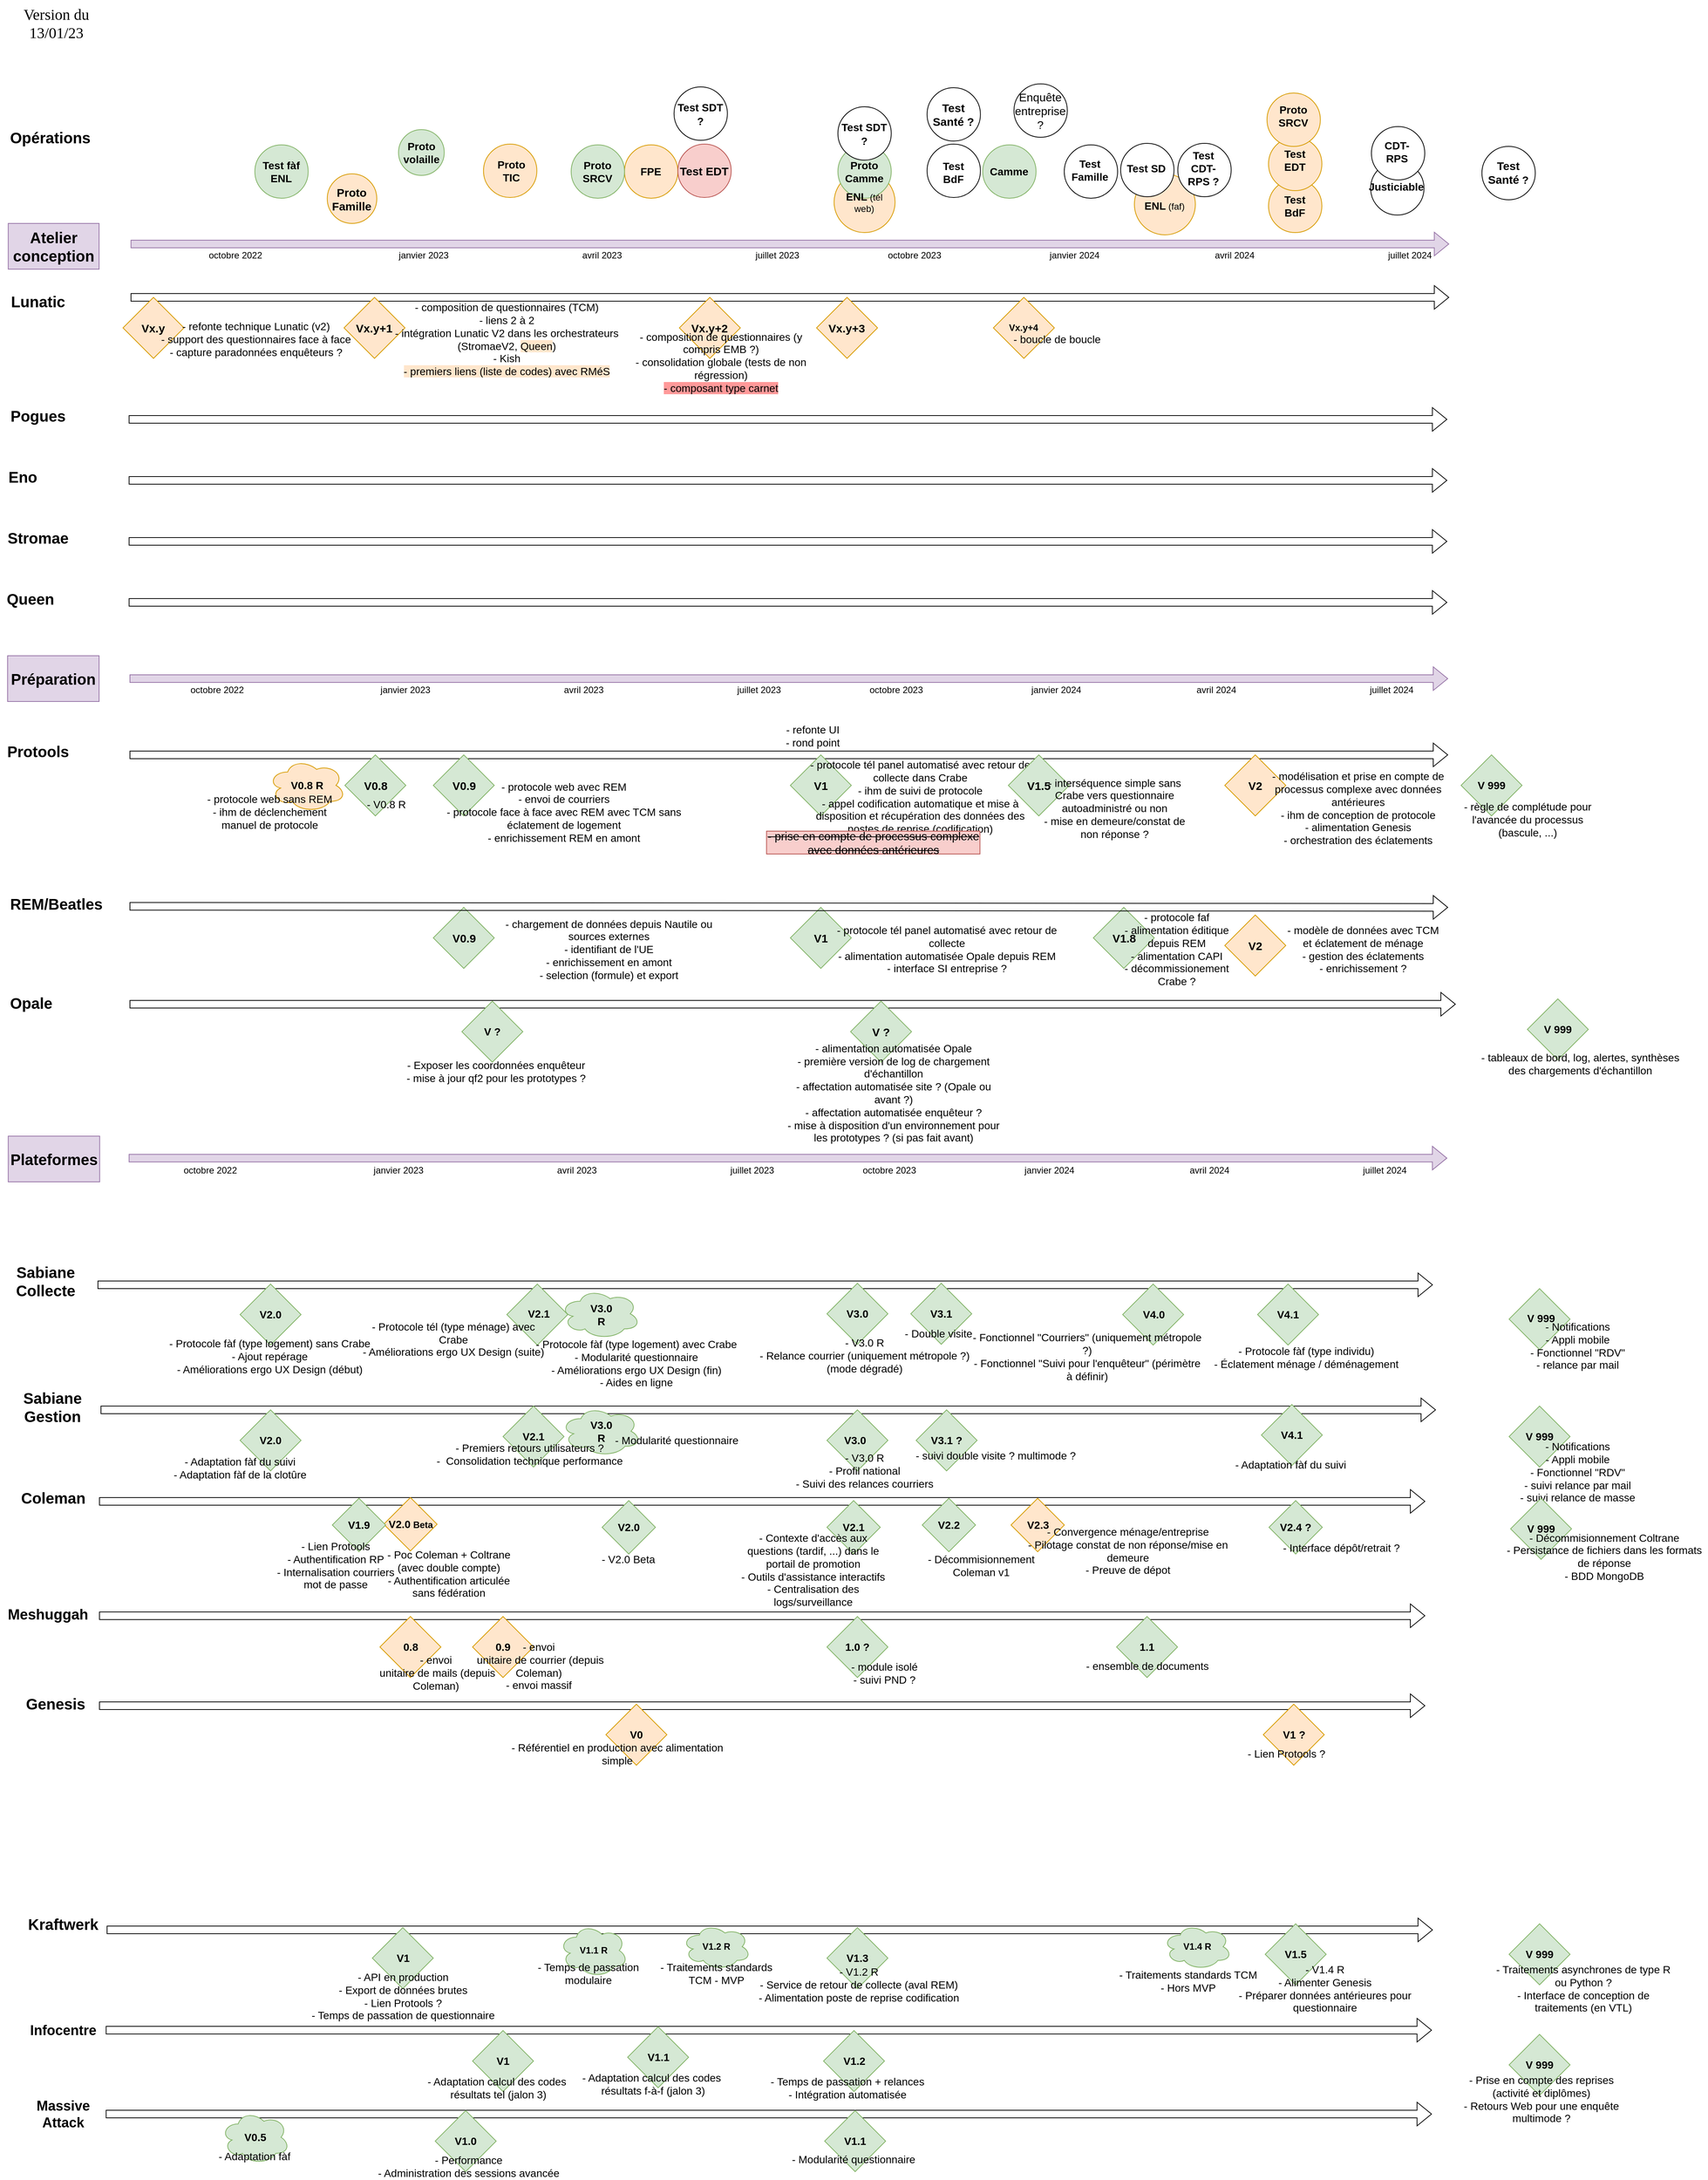 <mxfile version="20.8.5" type="github">
  <diagram id="mFV4b9mCCrI5YmX5gzNI" name="Page-1">
    <mxGraphModel dx="2514" dy="2056" grid="1" gridSize="10" guides="1" tooltips="1" connect="1" arrows="1" fold="1" page="1" pageScale="1" pageWidth="827" pageHeight="1169" math="0" shadow="0">
      <root>
        <mxCell id="0" />
        <mxCell id="1" parent="0" />
        <mxCell id="2GncXm-soGQ-psTZypHw-3" value="&lt;font size=&quot;1&quot;&gt;&lt;b style=&quot;font-size: 14px;&quot;&gt;V0.8 R&lt;/b&gt;&lt;/font&gt;" style="ellipse;shape=cloud;whiteSpace=wrap;html=1;fillColor=#ffe6cc;strokeColor=#d79b00;" parent="1" vertex="1">
          <mxGeometry x="342" y="-45" width="101.5" height="70" as="geometry" />
        </mxCell>
        <mxCell id="vozaQE-ynMEkPl2pL4Hx-13" value="" style="ellipse;shape=cloud;whiteSpace=wrap;html=1;fontSize=15;fillColor=#d5e8d4;strokeColor=#82b366;" parent="1" vertex="1">
          <mxGeometry x="725" y="650" width="105" height="66" as="geometry" />
        </mxCell>
        <mxCell id="FTLLSDSXX8i168MmgbQK-34" value="" style="ellipse;whiteSpace=wrap;html=1;aspect=fixed;fontSize=15;fillColor=#ffe6cc;strokeColor=#d79b00;" parent="1" vertex="1">
          <mxGeometry x="1478.38" y="-812" width="80" height="80" as="geometry" />
        </mxCell>
        <mxCell id="FTLLSDSXX8i168MmgbQK-18" value="" style="ellipse;whiteSpace=wrap;html=1;aspect=fixed;fontSize=15;" parent="1" vertex="1">
          <mxGeometry x="1788.38" y="-828" width="70" height="70" as="geometry" />
        </mxCell>
        <mxCell id="c0jgc6a0JRqWWvqa6Sk8-84" value="" style="ellipse;whiteSpace=wrap;html=1;aspect=fixed;fontSize=15;fillColor=#d5e8d4;strokeColor=#82b366;" parent="1" vertex="1">
          <mxGeometry x="324.38" y="-850" width="70" height="70" as="geometry" />
        </mxCell>
        <mxCell id="c0jgc6a0JRqWWvqa6Sk8-82" value="" style="ellipse;whiteSpace=wrap;html=1;aspect=fixed;fontSize=15;fillColor=#ffe6cc;strokeColor=#d79b00;" parent="1" vertex="1">
          <mxGeometry x="1654.38" y="-805" width="70" height="70" as="geometry" />
        </mxCell>
        <mxCell id="c0jgc6a0JRqWWvqa6Sk8-81" value="" style="ellipse;whiteSpace=wrap;html=1;aspect=fixed;fontSize=15;fillColor=#ffe6cc;strokeColor=#d79b00;" parent="1" vertex="1">
          <mxGeometry x="1654.38" y="-860" width="70" height="70" as="geometry" />
        </mxCell>
        <mxCell id="c0jgc6a0JRqWWvqa6Sk8-79" value="" style="ellipse;whiteSpace=wrap;html=1;aspect=fixed;fontSize=15;fillColor=#d5e8d4;strokeColor=#82b366;" parent="1" vertex="1">
          <mxGeometry x="1279.38" y="-850" width="70" height="70" as="geometry" />
        </mxCell>
        <mxCell id="c0jgc6a0JRqWWvqa6Sk8-77" value="" style="ellipse;whiteSpace=wrap;html=1;aspect=fixed;fontSize=15;fillColor=#ffe6cc;strokeColor=#d79b00;" parent="1" vertex="1">
          <mxGeometry x="624.38" y="-851" width="70" height="70" as="geometry" />
        </mxCell>
        <mxCell id="c0jgc6a0JRqWWvqa6Sk8-76" value="" style="ellipse;whiteSpace=wrap;html=1;aspect=fixed;fontSize=15;fillColor=#ffe6cc;strokeColor=#d79b00;" parent="1" vertex="1">
          <mxGeometry x="809.38" y="-850" width="70" height="70" as="geometry" />
        </mxCell>
        <mxCell id="c0jgc6a0JRqWWvqa6Sk8-75" value="" style="ellipse;whiteSpace=wrap;html=1;aspect=fixed;fontSize=15;fillColor=#d5e8d4;strokeColor=#82b366;" parent="1" vertex="1">
          <mxGeometry x="739.38" y="-850" width="70" height="70" as="geometry" />
        </mxCell>
        <mxCell id="c0jgc6a0JRqWWvqa6Sk8-70" value="" style="ellipse;whiteSpace=wrap;html=1;aspect=fixed;fontSize=15;fillColor=#ffe6cc;strokeColor=#d79b00;" parent="1" vertex="1">
          <mxGeometry x="1084.38" y="-815" width="80" height="80" as="geometry" />
        </mxCell>
        <mxCell id="c0jgc6a0JRqWWvqa6Sk8-69" value="" style="ellipse;whiteSpace=wrap;html=1;aspect=fixed;fontSize=15;fillColor=#d5e8d4;strokeColor=#82b366;" parent="1" vertex="1">
          <mxGeometry x="1089.38" y="-850" width="70" height="70" as="geometry" />
        </mxCell>
        <mxCell id="c0jgc6a0JRqWWvqa6Sk8-67" value="" style="ellipse;whiteSpace=wrap;html=1;aspect=fixed;fontSize=15;direction=south;fillColor=#d5e8d4;strokeColor=#82b366;" parent="1" vertex="1">
          <mxGeometry x="512.88" y="-870" width="60" height="60" as="geometry" />
        </mxCell>
        <mxCell id="c0jgc6a0JRqWWvqa6Sk8-1" value="" style="shape=flexArrow;endArrow=classic;html=1;rounded=0;" parent="1" edge="1">
          <mxGeometry width="50" height="50" relative="1" as="geometry">
            <mxPoint x="160" y="-50" as="sourcePoint" />
            <mxPoint x="1890" y="-50" as="targetPoint" />
          </mxGeometry>
        </mxCell>
        <mxCell id="c0jgc6a0JRqWWvqa6Sk8-2" value="&lt;font style=&quot;font-size: 20px;&quot;&gt;&lt;b&gt;Protools&lt;/b&gt;&lt;/font&gt;" style="text;html=1;strokeColor=none;fillColor=none;align=center;verticalAlign=middle;whiteSpace=wrap;rounded=0;" parent="1" vertex="1">
          <mxGeometry x="10" y="-70" width="60" height="30" as="geometry" />
        </mxCell>
        <mxCell id="c0jgc6a0JRqWWvqa6Sk8-3" value="" style="rhombus;whiteSpace=wrap;html=1;fillColor=#d5e8d4;strokeColor=#82b366;" parent="1" vertex="1">
          <mxGeometry x="558.5" y="-50" width="80" height="80" as="geometry" />
        </mxCell>
        <mxCell id="c0jgc6a0JRqWWvqa6Sk8-5" value="&lt;font style=&quot;font-size: 15px;&quot;&gt;&lt;b&gt;V0.9&lt;/b&gt;&lt;/font&gt;" style="text;html=1;strokeColor=none;fillColor=none;align=center;verticalAlign=middle;whiteSpace=wrap;rounded=0;" parent="1" vertex="1">
          <mxGeometry x="568.5" y="-25" width="60" height="30" as="geometry" />
        </mxCell>
        <mxCell id="c0jgc6a0JRqWWvqa6Sk8-6" value="" style="rhombus;whiteSpace=wrap;html=1;fillColor=#d5e8d4;strokeColor=#82b366;" parent="1" vertex="1">
          <mxGeometry x="442.5" y="-50" width="80" height="80" as="geometry" />
        </mxCell>
        <mxCell id="c0jgc6a0JRqWWvqa6Sk8-7" value="&lt;font style=&quot;font-size: 15px;&quot;&gt;&lt;b&gt;V0.8&lt;/b&gt;&lt;/font&gt;" style="text;html=1;strokeColor=none;fillColor=none;align=center;verticalAlign=middle;whiteSpace=wrap;rounded=0;" parent="1" vertex="1">
          <mxGeometry x="452.5" y="-25" width="60" height="30" as="geometry" />
        </mxCell>
        <mxCell id="c0jgc6a0JRqWWvqa6Sk8-9" value="" style="shape=flexArrow;endArrow=classic;html=1;rounded=0;fillColor=#e1d5e7;strokeColor=#9673a6;" parent="1" edge="1">
          <mxGeometry width="50" height="50" relative="1" as="geometry">
            <mxPoint x="161.38" y="-720" as="sourcePoint" />
            <mxPoint x="1891.38" y="-720" as="targetPoint" />
          </mxGeometry>
        </mxCell>
        <mxCell id="c0jgc6a0JRqWWvqa6Sk8-10" value="&lt;font style=&quot;font-size: 14px;&quot;&gt;&lt;b&gt;Proto volaille&lt;/b&gt;&lt;/font&gt;" style="text;html=1;strokeColor=none;fillColor=none;align=center;verticalAlign=middle;whiteSpace=wrap;rounded=0;" parent="1" vertex="1">
          <mxGeometry x="512.88" y="-855" width="60" height="30" as="geometry" />
        </mxCell>
        <mxCell id="c0jgc6a0JRqWWvqa6Sk8-11" value="" style="shape=flexArrow;endArrow=classic;html=1;rounded=0;" parent="1" edge="1">
          <mxGeometry width="50" height="50" relative="1" as="geometry">
            <mxPoint x="118" y="645" as="sourcePoint" />
            <mxPoint x="1870" y="645" as="targetPoint" />
          </mxGeometry>
        </mxCell>
        <mxCell id="c0jgc6a0JRqWWvqa6Sk8-12" value="&lt;font size=&quot;1&quot;&gt;&lt;b style=&quot;font-size: 20px;&quot;&gt;Sabiane Collecte&lt;br&gt;&lt;/b&gt;&lt;/font&gt;" style="text;html=1;strokeColor=none;fillColor=none;align=center;verticalAlign=middle;whiteSpace=wrap;rounded=0;" parent="1" vertex="1">
          <mxGeometry x="20" y="625" width="60" height="30" as="geometry" />
        </mxCell>
        <mxCell id="c0jgc6a0JRqWWvqa6Sk8-18" value="&lt;font size=&quot;1&quot;&gt;&lt;b style=&quot;font-size: 14px;&quot;&gt;Proto &lt;/b&gt;&lt;/font&gt;&lt;font style=&quot;font-size: 14px;&quot;&gt;&lt;b&gt;TIC&lt;/b&gt;&lt;/font&gt;" style="text;html=1;strokeColor=none;fillColor=none;align=center;verticalAlign=middle;whiteSpace=wrap;rounded=0;" parent="1" vertex="1">
          <mxGeometry x="631.38" y="-831" width="60" height="30" as="geometry" />
        </mxCell>
        <mxCell id="c0jgc6a0JRqWWvqa6Sk8-21" value="" style="shape=flexArrow;endArrow=classic;html=1;rounded=0;" parent="1" edge="1">
          <mxGeometry width="50" height="50" relative="1" as="geometry">
            <mxPoint x="120" y="929" as="sourcePoint" />
            <mxPoint x="1860" y="929" as="targetPoint" />
          </mxGeometry>
        </mxCell>
        <mxCell id="c0jgc6a0JRqWWvqa6Sk8-22" value="&lt;font style=&quot;font-size: 20px;&quot;&gt;&lt;b&gt;Coleman&lt;/b&gt;&lt;/font&gt;" style="text;html=1;strokeColor=none;fillColor=none;align=center;verticalAlign=middle;whiteSpace=wrap;rounded=0;" parent="1" vertex="1">
          <mxGeometry x="30" y="909" width="60" height="30" as="geometry" />
        </mxCell>
        <mxCell id="c0jgc6a0JRqWWvqa6Sk8-27" value="" style="shape=flexArrow;endArrow=classic;html=1;rounded=0;" parent="1" edge="1">
          <mxGeometry width="50" height="50" relative="1" as="geometry">
            <mxPoint x="161.38" y="-650" as="sourcePoint" />
            <mxPoint x="1891.38" y="-650" as="targetPoint" />
          </mxGeometry>
        </mxCell>
        <mxCell id="c0jgc6a0JRqWWvqa6Sk8-28" value="&lt;b&gt;&lt;font style=&quot;font-size: 20px;&quot;&gt;Lunatic&lt;/font&gt;&lt;/b&gt;" style="text;html=1;strokeColor=none;fillColor=none;align=center;verticalAlign=middle;whiteSpace=wrap;rounded=0;" parent="1" vertex="1">
          <mxGeometry x="10.0" y="-660" width="60" height="30" as="geometry" />
        </mxCell>
        <mxCell id="c0jgc6a0JRqWWvqa6Sk8-36" value="&lt;font style=&quot;font-size: 20px;&quot;&gt;&lt;b&gt;REM/Beatles&lt;/b&gt;&lt;/font&gt;" style="text;html=1;strokeColor=none;fillColor=none;align=center;verticalAlign=middle;whiteSpace=wrap;rounded=0;" parent="1" vertex="1">
          <mxGeometry x="34.38" y="130" width="60" height="30" as="geometry" />
        </mxCell>
        <mxCell id="c0jgc6a0JRqWWvqa6Sk8-43" value="janvier 2023" style="text;html=1;strokeColor=none;fillColor=none;align=center;verticalAlign=middle;whiteSpace=wrap;rounded=0;" parent="1" vertex="1">
          <mxGeometry x="496.88" y="-720" width="97.5" height="30" as="geometry" />
        </mxCell>
        <mxCell id="c0jgc6a0JRqWWvqa6Sk8-46" value="octobre 2022" style="text;html=1;strokeColor=none;fillColor=none;align=center;verticalAlign=middle;whiteSpace=wrap;rounded=0;" parent="1" vertex="1">
          <mxGeometry x="250.13" y="-720" width="97.5" height="30" as="geometry" />
        </mxCell>
        <mxCell id="c0jgc6a0JRqWWvqa6Sk8-47" value="avril 2023" style="text;html=1;strokeColor=none;fillColor=none;align=center;verticalAlign=middle;whiteSpace=wrap;rounded=0;" parent="1" vertex="1">
          <mxGeometry x="731.38" y="-720" width="97.5" height="30" as="geometry" />
        </mxCell>
        <mxCell id="c0jgc6a0JRqWWvqa6Sk8-48" value="juillet 2024" style="text;html=1;strokeColor=none;fillColor=none;align=center;verticalAlign=middle;whiteSpace=wrap;rounded=0;" parent="1" vertex="1">
          <mxGeometry x="1791.38" y="-720" width="97.5" height="30" as="geometry" />
        </mxCell>
        <mxCell id="c0jgc6a0JRqWWvqa6Sk8-49" value="octobre 2023" style="text;html=1;strokeColor=none;fillColor=none;align=center;verticalAlign=middle;whiteSpace=wrap;rounded=0;" parent="1" vertex="1">
          <mxGeometry x="1141.38" y="-720" width="97.5" height="30" as="geometry" />
        </mxCell>
        <mxCell id="c0jgc6a0JRqWWvqa6Sk8-50" value="janvier 2024" style="text;html=1;strokeColor=none;fillColor=none;align=center;verticalAlign=middle;whiteSpace=wrap;rounded=0;" parent="1" vertex="1">
          <mxGeometry x="1351.38" y="-720" width="97.5" height="30" as="geometry" />
        </mxCell>
        <mxCell id="c0jgc6a0JRqWWvqa6Sk8-51" value="avril 2024" style="text;html=1;strokeColor=none;fillColor=none;align=center;verticalAlign=middle;whiteSpace=wrap;rounded=0;" parent="1" vertex="1">
          <mxGeometry x="1561.38" y="-720" width="97.5" height="30" as="geometry" />
        </mxCell>
        <mxCell id="c0jgc6a0JRqWWvqa6Sk8-52" value="&lt;font style=&quot;font-size: 14px;&quot;&gt;&lt;b&gt;Proto SRCV&lt;/b&gt;&lt;/font&gt;" style="text;html=1;strokeColor=none;fillColor=none;align=center;verticalAlign=middle;whiteSpace=wrap;rounded=0;" parent="1" vertex="1">
          <mxGeometry x="744.38" y="-830" width="60" height="30" as="geometry" />
        </mxCell>
        <mxCell id="c0jgc6a0JRqWWvqa6Sk8-53" value="&lt;font style=&quot;font-size: 14px;&quot;&gt;&lt;b&gt;FPE&lt;/b&gt;&lt;/font&gt;" style="text;html=1;strokeColor=none;fillColor=none;align=center;verticalAlign=middle;whiteSpace=wrap;rounded=0;" parent="1" vertex="1">
          <mxGeometry x="814.38" y="-830" width="60" height="30" as="geometry" />
        </mxCell>
        <mxCell id="c0jgc6a0JRqWWvqa6Sk8-54" value="&lt;font style=&quot;font-size: 14px;&quot;&gt;&lt;b&gt;Proto Camme&lt;/b&gt;&lt;/font&gt;" style="text;html=1;strokeColor=none;fillColor=none;align=center;verticalAlign=middle;whiteSpace=wrap;rounded=0;" parent="1" vertex="1">
          <mxGeometry x="1094.38" y="-830" width="60" height="30" as="geometry" />
        </mxCell>
        <mxCell id="c0jgc6a0JRqWWvqa6Sk8-55" value="&lt;font style=&quot;font-size: 14px;&quot;&gt;&lt;b&gt;Camme&lt;/b&gt;&lt;/font&gt;" style="text;html=1;strokeColor=none;fillColor=none;align=center;verticalAlign=middle;whiteSpace=wrap;rounded=0;" parent="1" vertex="1">
          <mxGeometry x="1284.38" y="-830" width="60" height="30" as="geometry" />
        </mxCell>
        <mxCell id="c0jgc6a0JRqWWvqa6Sk8-56" value="&lt;font size=&quot;1&quot;&gt;&lt;b style=&quot;font-size: 15px;&quot;&gt;V1&lt;/b&gt;&lt;/font&gt;" style="rhombus;whiteSpace=wrap;html=1;fillColor=#d5e8d4;strokeColor=#82b366;" parent="1" vertex="1">
          <mxGeometry x="1027" y="-50" width="80" height="80" as="geometry" />
        </mxCell>
        <mxCell id="c0jgc6a0JRqWWvqa6Sk8-57" value="&lt;font style=&quot;font-size: 14px;&quot;&gt;&lt;b&gt;Test EDT&lt;br&gt;&lt;/b&gt;&lt;/font&gt;" style="text;html=1;strokeColor=none;fillColor=none;align=center;verticalAlign=middle;whiteSpace=wrap;rounded=0;" parent="1" vertex="1">
          <mxGeometry x="1659.38" y="-845" width="60" height="30" as="geometry" />
        </mxCell>
        <mxCell id="c0jgc6a0JRqWWvqa6Sk8-60" value="&lt;font style=&quot;font-size: 14px;&quot;&gt;&lt;b&gt;ENL&lt;/b&gt;&lt;/font&gt; (tél web)" style="text;html=1;strokeColor=none;fillColor=none;align=center;verticalAlign=middle;whiteSpace=wrap;rounded=0;" parent="1" vertex="1">
          <mxGeometry x="1094.38" y="-790" width="60" height="30" as="geometry" />
        </mxCell>
        <mxCell id="c0jgc6a0JRqWWvqa6Sk8-61" value="&lt;font style=&quot;font-size: 14px;&quot;&gt;&lt;b&gt;Test fàf ENL&lt;/b&gt;&lt;/font&gt;" style="text;html=1;align=center;verticalAlign=middle;whiteSpace=wrap;rounded=0;" parent="1" vertex="1">
          <mxGeometry x="329.38" y="-830" width="60" height="30" as="geometry" />
        </mxCell>
        <mxCell id="c0jgc6a0JRqWWvqa6Sk8-62" value="&lt;font style=&quot;font-size: 15px;&quot;&gt;&lt;b&gt;V2&lt;/b&gt;&lt;/font&gt;" style="rhombus;whiteSpace=wrap;html=1;fillColor=#ffe6cc;strokeColor=#d79b00;" parent="1" vertex="1">
          <mxGeometry x="1597" y="-50" width="80" height="80" as="geometry" />
        </mxCell>
        <mxCell id="c0jgc6a0JRqWWvqa6Sk8-63" value="- protocole web sans REM&lt;br&gt;- ihm de déclenchement manuel de protocole" style="text;html=1;strokeColor=none;fillColor=none;align=center;verticalAlign=middle;whiteSpace=wrap;rounded=0;fontSize=14;" parent="1" vertex="1">
          <mxGeometry x="243.5" y="10" width="200" height="30" as="geometry" />
        </mxCell>
        <mxCell id="c0jgc6a0JRqWWvqa6Sk8-64" value="- protocole web avec REM&lt;br&gt;- envoi de courriers&lt;br&gt;- protocole face à face avec REM avec TCM sans éclatement de logement&lt;br&gt;- enrichissement REM en amont" style="text;html=1;strokeColor=none;fillColor=none;align=center;verticalAlign=middle;whiteSpace=wrap;rounded=0;fontSize=14;" parent="1" vertex="1">
          <mxGeometry x="575" y="10" width="310" height="30" as="geometry" />
        </mxCell>
        <mxCell id="c0jgc6a0JRqWWvqa6Sk8-65" value="- protocole tél panel automatisé avec retour de collecte dans Crabe&lt;br&gt;- ihm de suivi de protocole&lt;br&gt;- appel codification automatique et mise à disposition et récupération des données des postes de reprise (codification)" style="text;html=1;strokeColor=none;fillColor=none;align=center;verticalAlign=middle;whiteSpace=wrap;rounded=0;fontSize=14;" parent="1" vertex="1">
          <mxGeometry x="1051" y="-10" width="292.5" height="30" as="geometry" />
        </mxCell>
        <mxCell id="c0jgc6a0JRqWWvqa6Sk8-66" value="- modélisation et prise en compte de processus complexe avec données antérieures&lt;br&gt;- ihm de conception de protocole&lt;br&gt;- alimentation Genesis&lt;br&gt;- orchestration des éclatements" style="text;html=1;strokeColor=none;fillColor=none;align=center;verticalAlign=middle;whiteSpace=wrap;rounded=0;fontSize=14;" parent="1" vertex="1">
          <mxGeometry x="1647" y="5" width="250" height="30" as="geometry" />
        </mxCell>
        <mxCell id="c0jgc6a0JRqWWvqa6Sk8-73" value="&lt;strike&gt;- prise en compte de processus complexe avec données antérieures&lt;/strike&gt;" style="text;html=1;strokeColor=#b85450;fillColor=#f8cecc;align=center;verticalAlign=middle;whiteSpace=wrap;rounded=0;fontSize=15;" parent="1" vertex="1">
          <mxGeometry x="995.75" y="50" width="280" height="30" as="geometry" />
        </mxCell>
        <mxCell id="c0jgc6a0JRqWWvqa6Sk8-80" style="edgeStyle=orthogonalEdgeStyle;rounded=0;orthogonalLoop=1;jettySize=auto;html=1;exitX=0.5;exitY=1;exitDx=0;exitDy=0;fontSize=15;" parent="1" source="c0jgc6a0JRqWWvqa6Sk8-66" target="c0jgc6a0JRqWWvqa6Sk8-66" edge="1">
          <mxGeometry relative="1" as="geometry" />
        </mxCell>
        <mxCell id="FTLLSDSXX8i168MmgbQK-1" value="&lt;b&gt;&lt;font style=&quot;font-size: 14px;&quot;&gt;Test SDT ?&lt;/font&gt;&lt;/b&gt;" style="ellipse;whiteSpace=wrap;html=1;aspect=fixed;fontSize=15;" parent="1" vertex="1">
          <mxGeometry x="1089.38" y="-900" width="70" height="70" as="geometry" />
        </mxCell>
        <mxCell id="FTLLSDSXX8i168MmgbQK-2" value="" style="ellipse;whiteSpace=wrap;html=1;aspect=fixed;fontSize=15;" parent="1" vertex="1">
          <mxGeometry x="1206.38" y="-851" width="70" height="70" as="geometry" />
        </mxCell>
        <mxCell id="FTLLSDSXX8i168MmgbQK-3" value="&lt;b&gt;&lt;font style=&quot;font-size: 14px;&quot;&gt;Test&lt;br&gt;BdF&lt;/font&gt;&lt;/b&gt;" style="text;html=1;strokeColor=none;fillColor=none;align=center;verticalAlign=middle;whiteSpace=wrap;rounded=0;" parent="1" vertex="1">
          <mxGeometry x="1211.38" y="-829" width="60" height="30" as="geometry" />
        </mxCell>
        <mxCell id="FTLLSDSXX8i168MmgbQK-4" value="" style="ellipse;whiteSpace=wrap;html=1;aspect=fixed;fontSize=15;" parent="1" vertex="1">
          <mxGeometry x="1386.38" y="-850" width="70" height="70" as="geometry" />
        </mxCell>
        <mxCell id="FTLLSDSXX8i168MmgbQK-5" value="&lt;b&gt;&lt;font style=&quot;font-size: 14px;&quot;&gt;Test Famille&lt;/font&gt;&lt;/b&gt;" style="text;html=1;strokeColor=none;fillColor=none;align=center;verticalAlign=middle;whiteSpace=wrap;rounded=0;" parent="1" vertex="1">
          <mxGeometry x="1390.38" y="-832" width="60" height="30" as="geometry" />
        </mxCell>
        <mxCell id="FTLLSDSXX8i168MmgbQK-7" value="" style="ellipse;whiteSpace=wrap;html=1;aspect=fixed;fontSize=15;" parent="1" vertex="1">
          <mxGeometry x="1460.38" y="-852" width="70" height="70" as="geometry" />
        </mxCell>
        <mxCell id="FTLLSDSXX8i168MmgbQK-8" value="&lt;b&gt;&lt;font style=&quot;font-size: 14px;&quot;&gt;Test SD&lt;br&gt;&lt;/font&gt;&lt;/b&gt;" style="text;html=1;strokeColor=none;fillColor=none;align=center;verticalAlign=middle;whiteSpace=wrap;rounded=0;" parent="1" vertex="1">
          <mxGeometry x="1464.38" y="-834" width="60" height="30" as="geometry" />
        </mxCell>
        <mxCell id="FTLLSDSXX8i168MmgbQK-9" value="" style="ellipse;whiteSpace=wrap;html=1;aspect=fixed;fontSize=15;" parent="1" vertex="1">
          <mxGeometry x="1535.38" y="-852" width="70" height="70" as="geometry" />
        </mxCell>
        <mxCell id="FTLLSDSXX8i168MmgbQK-10" value="&lt;b&gt;&lt;font style=&quot;font-size: 14px;&quot;&gt;Test CDT-RPS ?&lt;br&gt;&lt;/font&gt;&lt;/b&gt;" style="text;html=1;strokeColor=none;fillColor=none;align=center;verticalAlign=middle;whiteSpace=wrap;rounded=0;" parent="1" vertex="1">
          <mxGeometry x="1539.38" y="-834" width="60" height="30" as="geometry" />
        </mxCell>
        <mxCell id="FTLLSDSXX8i168MmgbQK-11" value="" style="ellipse;whiteSpace=wrap;html=1;aspect=fixed;fontSize=15;fillColor=#ffe6cc;strokeColor=#d79b00;" parent="1" vertex="1">
          <mxGeometry x="1652.38" y="-918" width="70" height="70" as="geometry" />
        </mxCell>
        <mxCell id="FTLLSDSXX8i168MmgbQK-12" value="&lt;font style=&quot;font-size: 14px;&quot;&gt;&lt;b&gt;Proto SRCV&lt;br&gt;&lt;/b&gt;&lt;/font&gt;" style="text;html=1;strokeColor=none;fillColor=none;align=center;verticalAlign=middle;whiteSpace=wrap;rounded=0;" parent="1" vertex="1">
          <mxGeometry x="1657.38" y="-903" width="60" height="30" as="geometry" />
        </mxCell>
        <mxCell id="FTLLSDSXX8i168MmgbQK-13" value="&lt;font style=&quot;font-size: 14px;&quot;&gt;&lt;b&gt;Test BdF&lt;br&gt;&lt;/b&gt;&lt;/font&gt;" style="text;html=1;strokeColor=none;fillColor=none;align=center;verticalAlign=middle;whiteSpace=wrap;rounded=0;" parent="1" vertex="1">
          <mxGeometry x="1659.38" y="-785" width="60" height="30" as="geometry" />
        </mxCell>
        <mxCell id="FTLLSDSXX8i168MmgbQK-14" value="juillet 2023" style="text;html=1;strokeColor=none;fillColor=none;align=center;verticalAlign=middle;whiteSpace=wrap;rounded=0;" parent="1" vertex="1">
          <mxGeometry x="961.38" y="-720" width="97.5" height="30" as="geometry" />
        </mxCell>
        <mxCell id="FTLLSDSXX8i168MmgbQK-16" value="" style="ellipse;whiteSpace=wrap;html=1;aspect=fixed;fontSize=15;" parent="1" vertex="1">
          <mxGeometry x="1789.38" y="-874" width="70" height="70" as="geometry" />
        </mxCell>
        <mxCell id="FTLLSDSXX8i168MmgbQK-17" value="&lt;b&gt;&lt;font style=&quot;font-size: 14px;&quot;&gt;CDT-RPS&lt;br&gt;&lt;/font&gt;&lt;/b&gt;" style="text;html=1;strokeColor=none;fillColor=none;align=center;verticalAlign=middle;whiteSpace=wrap;rounded=0;" parent="1" vertex="1">
          <mxGeometry x="1793.38" y="-856" width="60" height="30" as="geometry" />
        </mxCell>
        <mxCell id="FTLLSDSXX8i168MmgbQK-19" value="&lt;b&gt;&lt;font style=&quot;font-size: 14px;&quot;&gt;Justiciable&lt;/font&gt;&lt;/b&gt;" style="text;html=1;strokeColor=none;fillColor=none;align=center;verticalAlign=middle;whiteSpace=wrap;rounded=0;" parent="1" vertex="1">
          <mxGeometry x="1792.38" y="-810" width="60" height="30" as="geometry" />
        </mxCell>
        <mxCell id="FTLLSDSXX8i168MmgbQK-20" value="" style="rhombus;whiteSpace=wrap;html=1;fillColor=#d5e8d4;strokeColor=#82b366;" parent="1" vertex="1">
          <mxGeometry x="558.5" y="150" width="80" height="80" as="geometry" />
        </mxCell>
        <mxCell id="FTLLSDSXX8i168MmgbQK-21" value="&lt;font style=&quot;font-size: 15px;&quot;&gt;&lt;b&gt;V0.9&lt;/b&gt;&lt;/font&gt;" style="text;html=1;strokeColor=none;fillColor=none;align=center;verticalAlign=middle;whiteSpace=wrap;rounded=0;" parent="1" vertex="1">
          <mxGeometry x="568.5" y="175" width="60" height="30" as="geometry" />
        </mxCell>
        <mxCell id="FTLLSDSXX8i168MmgbQK-22" value="&lt;div align=&quot;center&quot;&gt;- chargement de données depuis Nautile ou sources externes&lt;br&gt;- identifiant de l&#39;UE&lt;br&gt;- enrichissement en amont&lt;br&gt;- selection (formule) et export&lt;/div&gt;" style="text;html=1;strokeColor=none;fillColor=none;align=center;verticalAlign=middle;whiteSpace=wrap;rounded=0;fontSize=14;" parent="1" vertex="1">
          <mxGeometry x="634.38" y="190" width="310" height="30" as="geometry" />
        </mxCell>
        <mxCell id="FTLLSDSXX8i168MmgbQK-23" value="&lt;font size=&quot;1&quot;&gt;&lt;b style=&quot;font-size: 15px;&quot;&gt;V1&lt;/b&gt;&lt;/font&gt;" style="rhombus;whiteSpace=wrap;html=1;fillColor=#d5e8d4;strokeColor=#82b366;" parent="1" vertex="1">
          <mxGeometry x="1027" y="150" width="80" height="80" as="geometry" />
        </mxCell>
        <mxCell id="FTLLSDSXX8i168MmgbQK-26" value="" style="shape=flexArrow;endArrow=classic;html=1;rounded=0;" parent="1" edge="1">
          <mxGeometry width="50" height="50" relative="1" as="geometry">
            <mxPoint x="120" y="1197" as="sourcePoint" />
            <mxPoint x="1860" y="1197" as="targetPoint" />
          </mxGeometry>
        </mxCell>
        <mxCell id="FTLLSDSXX8i168MmgbQK-27" value="&lt;b&gt;&lt;font style=&quot;font-size: 20px;&quot;&gt;Genesis&lt;/font&gt;&lt;/b&gt;" style="text;html=1;strokeColor=none;fillColor=none;align=center;verticalAlign=middle;whiteSpace=wrap;rounded=0;" parent="1" vertex="1">
          <mxGeometry x="33" y="1179" width="60" height="30" as="geometry" />
        </mxCell>
        <mxCell id="FTLLSDSXX8i168MmgbQK-28" value="" style="shape=flexArrow;endArrow=classic;html=1;rounded=0;" parent="1" edge="1">
          <mxGeometry width="50" height="50" relative="1" as="geometry">
            <mxPoint x="130" y="1491" as="sourcePoint" />
            <mxPoint x="1870" y="1491" as="targetPoint" />
          </mxGeometry>
        </mxCell>
        <mxCell id="FTLLSDSXX8i168MmgbQK-29" value="&lt;font style=&quot;font-size: 20px;&quot;&gt;&lt;b&gt;Kraftwerk&lt;/b&gt;&lt;/font&gt;" style="text;html=1;strokeColor=none;fillColor=none;align=center;verticalAlign=middle;whiteSpace=wrap;rounded=0;" parent="1" vertex="1">
          <mxGeometry x="43" y="1468" width="60" height="30" as="geometry" />
        </mxCell>
        <mxCell id="FTLLSDSXX8i168MmgbQK-30" value="&lt;b&gt;&lt;font style=&quot;font-size: 20px;&quot;&gt;Opale&lt;/font&gt;&lt;/b&gt;" style="text;html=1;strokeColor=none;fillColor=none;align=center;verticalAlign=middle;whiteSpace=wrap;rounded=0;" parent="1" vertex="1">
          <mxGeometry x="0.81" y="260" width="60" height="30" as="geometry" />
        </mxCell>
        <mxCell id="FTLLSDSXX8i168MmgbQK-31" value="- protocole tél panel automatisé avec retour de collecte&lt;br&gt;- alimentation automatisée Opale depuis REM&lt;br&gt;&lt;div&gt;- interface SI entreprise ?&lt;/div&gt;" style="text;html=1;strokeColor=none;fillColor=none;align=center;verticalAlign=middle;whiteSpace=wrap;rounded=0;fontSize=14;" parent="1" vertex="1">
          <mxGeometry x="1085.75" y="190" width="292.5" height="30" as="geometry" />
        </mxCell>
        <mxCell id="FTLLSDSXX8i168MmgbQK-32" value="&lt;font style=&quot;font-size: 14px;&quot;&gt;&lt;b&gt;ENL&lt;/b&gt;&lt;/font&gt; (faf)" style="text;html=1;strokeColor=none;fillColor=none;align=center;verticalAlign=middle;whiteSpace=wrap;rounded=0;" parent="1" vertex="1">
          <mxGeometry x="1488.38" y="-785" width="60" height="30" as="geometry" />
        </mxCell>
        <mxCell id="FTLLSDSXX8i168MmgbQK-35" value="&lt;font size=&quot;1&quot;&gt;&lt;b style=&quot;font-size: 15px;&quot;&gt;V1.8&lt;/b&gt;&lt;/font&gt;" style="rhombus;whiteSpace=wrap;html=1;fillColor=#d5e8d4;strokeColor=#82b366;" parent="1" vertex="1">
          <mxGeometry x="1424.5" y="150" width="80" height="80" as="geometry" />
        </mxCell>
        <mxCell id="FTLLSDSXX8i168MmgbQK-36" value="- protocole faf&lt;br&gt;- alimentation éditique depuis REM&lt;br&gt;- alimentation CAPI&lt;br&gt;- décommissionement Crabe ?" style="text;html=1;strokeColor=none;fillColor=none;align=center;verticalAlign=middle;whiteSpace=wrap;rounded=0;fontSize=14;" parent="1" vertex="1">
          <mxGeometry x="1448.88" y="190" width="170" height="30" as="geometry" />
        </mxCell>
        <mxCell id="FTLLSDSXX8i168MmgbQK-38" value="&lt;font size=&quot;1&quot;&gt;&lt;b style=&quot;font-size: 15px;&quot;&gt;V2&lt;/b&gt;&lt;/font&gt;" style="rhombus;whiteSpace=wrap;html=1;fillColor=#ffe6cc;strokeColor=#d79b00;" parent="1" vertex="1">
          <mxGeometry x="1597" y="160" width="80" height="80" as="geometry" />
        </mxCell>
        <mxCell id="FTLLSDSXX8i168MmgbQK-39" value="- modèle de données avec TCM et éclatement de ménage&lt;br&gt;- gestion des éclatements&lt;br&gt;- enrichissement ?" style="text;html=1;strokeColor=none;fillColor=none;align=center;verticalAlign=middle;whiteSpace=wrap;rounded=0;fontSize=14;" parent="1" vertex="1">
          <mxGeometry x="1677" y="190" width="203" height="30" as="geometry" />
        </mxCell>
        <mxCell id="FTLLSDSXX8i168MmgbQK-45" value="&lt;b&gt;&lt;font style=&quot;font-size: 15px;&quot;&gt;&lt;span style=&quot;&quot;&gt;V1&lt;/span&gt;.5&lt;/font&gt;&lt;/b&gt;" style="rhombus;whiteSpace=wrap;html=1;fillColor=#d5e8d4;strokeColor=#82b366;" parent="1" vertex="1">
          <mxGeometry x="1313" y="-50" width="80" height="80" as="geometry" />
        </mxCell>
        <mxCell id="FTLLSDSXX8i168MmgbQK-46" value="- interséquence simple sans Crabe vers questionnaire autoadministré ou non&lt;br&gt;- mise en demeure/constat de non réponse ?" style="text;html=1;strokeColor=none;fillColor=none;align=center;verticalAlign=middle;whiteSpace=wrap;rounded=0;fontSize=14;" parent="1" vertex="1">
          <mxGeometry x="1356.62" y="5" width="191.38" height="30" as="geometry" />
        </mxCell>
        <mxCell id="ddA6PycPh_wfGD-rprwo-1" value="&lt;font style=&quot;font-size: 15px;&quot;&gt;&lt;b&gt;Vx.y&lt;/b&gt;&lt;/font&gt;" style="rhombus;whiteSpace=wrap;html=1;fillColor=#ffe6cc;strokeColor=#d79b00;" parent="1" vertex="1">
          <mxGeometry x="151.38" y="-650" width="80" height="80" as="geometry" />
        </mxCell>
        <mxCell id="ddA6PycPh_wfGD-rprwo-3" value="- refonte technique Lunatic (v2)&lt;br&gt;- support des questionnaires face à face&lt;br&gt;- capture paradonnées enquêteurs ?" style="text;html=1;strokeColor=none;fillColor=none;align=center;verticalAlign=middle;whiteSpace=wrap;rounded=0;fontSize=14;" parent="1" vertex="1">
          <mxGeometry x="171.38" y="-610" width="310" height="30" as="geometry" />
        </mxCell>
        <mxCell id="ddA6PycPh_wfGD-rprwo-4" value="&lt;font style=&quot;font-size: 15px;&quot;&gt;&lt;b&gt;Vx.y+1&lt;/b&gt;&lt;/font&gt;" style="rhombus;whiteSpace=wrap;html=1;fillColor=#ffe6cc;strokeColor=#d79b00;" parent="1" vertex="1">
          <mxGeometry x="441.38" y="-650" width="80" height="80" as="geometry" />
        </mxCell>
        <mxCell id="ddA6PycPh_wfGD-rprwo-5" value="- composition de questionnaires (TCM)&lt;br&gt;- liens 2 à 2&lt;br&gt;- intégration Lunatic V2 dans les orchestrateurs (StromaeV2, &lt;span style=&quot;background-color: rgb(255, 230, 204);&quot;&gt;Queen&lt;/span&gt;)&lt;br&gt;- Kish&lt;br&gt;&lt;span style=&quot;background-color: rgb(255, 230, 204);&quot;&gt;- premiers liens (liste de codes) avec RMéS&lt;/span&gt;" style="text;html=1;strokeColor=none;fillColor=none;align=center;verticalAlign=middle;whiteSpace=wrap;rounded=0;fontSize=14;" parent="1" vertex="1">
          <mxGeometry x="499.88" y="-610" width="310" height="30" as="geometry" />
        </mxCell>
        <mxCell id="ddA6PycPh_wfGD-rprwo-6" value="&lt;font style=&quot;font-size: 15px;&quot;&gt;&lt;b&gt;Vx.y+2&lt;/b&gt;&lt;/font&gt;" style="rhombus;whiteSpace=wrap;html=1;fillColor=#ffe6cc;strokeColor=#d79b00;" parent="1" vertex="1">
          <mxGeometry x="881.38" y="-650" width="80" height="80" as="geometry" />
        </mxCell>
        <mxCell id="ddA6PycPh_wfGD-rprwo-7" value="- composition de questionnaires (y compris EMB ?)&lt;br&gt;- consolidation globale (tests de non régression)&lt;br&gt;&lt;span style=&quot;background-color: rgb(255, 153, 153);&quot;&gt;- composant type carnet&lt;/span&gt;&lt;br&gt;&lt;span style=&quot;background-color: rgb(255, 206, 159);&quot;&gt;&lt;/span&gt;" style="text;html=1;strokeColor=none;fillColor=none;align=center;verticalAlign=middle;whiteSpace=wrap;rounded=0;fontSize=14;" parent="1" vertex="1">
          <mxGeometry x="811.38" y="-580" width="250" height="30" as="geometry" />
        </mxCell>
        <mxCell id="ddA6PycPh_wfGD-rprwo-8" value="&lt;b&gt;Vx.y+4&lt;/b&gt;" style="rhombus;whiteSpace=wrap;html=1;fillColor=#ffe6cc;strokeColor=#d79b00;" parent="1" vertex="1">
          <mxGeometry x="1293.38" y="-650" width="80" height="80" as="geometry" />
        </mxCell>
        <mxCell id="ddA6PycPh_wfGD-rprwo-9" value="- boucle de boucle" style="text;html=1;strokeColor=none;fillColor=none;align=center;verticalAlign=middle;whiteSpace=wrap;rounded=0;fontSize=14;" parent="1" vertex="1">
          <mxGeometry x="1302.38" y="-610" width="150" height="30" as="geometry" />
        </mxCell>
        <mxCell id="cksNnemaycyc-sAIgtyD-1" value="&lt;font style=&quot;font-size: 15px;&quot;&gt;&lt;b&gt;Vx.y+3&lt;/b&gt;&lt;/font&gt;" style="rhombus;whiteSpace=wrap;html=1;fillColor=#ffe6cc;strokeColor=#d79b00;" parent="1" vertex="1">
          <mxGeometry x="1061.38" y="-650" width="80" height="80" as="geometry" />
        </mxCell>
        <mxCell id="cksNnemaycyc-sAIgtyD-2" value="- refonte UI&lt;br&gt;- rond point&lt;br&gt;&lt;span style=&quot;background-color: rgb(255, 206, 159);&quot;&gt;&lt;/span&gt;" style="text;html=1;strokeColor=none;fillColor=none;align=center;verticalAlign=middle;whiteSpace=wrap;rounded=0;fontSize=14;" parent="1" vertex="1">
          <mxGeometry x="995.75" y="-90" width="121.25" height="30" as="geometry" />
        </mxCell>
        <mxCell id="vozaQE-ynMEkPl2pL4Hx-1" value="" style="rhombus;whiteSpace=wrap;html=1;fillColor=#d5e8d4;strokeColor=#82b366;" parent="1" vertex="1">
          <mxGeometry x="305" y="644" width="80" height="80" as="geometry" />
        </mxCell>
        <mxCell id="vozaQE-ynMEkPl2pL4Hx-2" value="&lt;font style=&quot;font-size: 14px;&quot;&gt;&lt;b&gt;V2.0&lt;/b&gt;&lt;/font&gt;" style="text;html=1;strokeColor=none;fillColor=none;align=center;verticalAlign=middle;whiteSpace=wrap;rounded=0;" parent="1" vertex="1">
          <mxGeometry x="315" y="669" width="60" height="30" as="geometry" />
        </mxCell>
        <mxCell id="vozaQE-ynMEkPl2pL4Hx-3" value="- Protocole fàf (type logement) sans Crabe&lt;br&gt;&lt;div&gt;- Ajout repérage&lt;/div&gt;&lt;div&gt;- Améliorations ergo UX Design (début)&lt;br&gt;&lt;/div&gt;" style="text;html=1;strokeColor=none;fillColor=none;align=center;verticalAlign=middle;whiteSpace=wrap;rounded=0;fontSize=14;" parent="1" vertex="1">
          <mxGeometry x="188.5" y="724" width="310" height="30" as="geometry" />
        </mxCell>
        <mxCell id="vozaQE-ynMEkPl2pL4Hx-4" value="" style="rhombus;whiteSpace=wrap;html=1;fillColor=#d5e8d4;strokeColor=#82b366;" parent="1" vertex="1">
          <mxGeometry x="655" y="644" width="80" height="80" as="geometry" />
        </mxCell>
        <mxCell id="vozaQE-ynMEkPl2pL4Hx-5" value="&lt;font style=&quot;font-size: 14px;&quot;&gt;&lt;b&gt;V2.1&lt;/b&gt;&lt;/font&gt;" style="text;html=1;strokeColor=none;fillColor=none;align=center;verticalAlign=middle;whiteSpace=wrap;rounded=0;" parent="1" vertex="1">
          <mxGeometry x="667" y="668" width="60" height="30" as="geometry" />
        </mxCell>
        <mxCell id="vozaQE-ynMEkPl2pL4Hx-6" value="&lt;br&gt;&lt;div&gt;- Protocole tél (type ménage) avec Crabe&lt;br&gt;&lt;/div&gt;&lt;div&gt;- Améliorations ergo UX Design (suite)&lt;br&gt;&lt;/div&gt;" style="text;html=1;strokeColor=none;fillColor=none;align=center;verticalAlign=middle;whiteSpace=wrap;rounded=0;fontSize=14;" parent="1" vertex="1">
          <mxGeometry x="460" y="693" width="250" height="30" as="geometry" />
        </mxCell>
        <mxCell id="vozaQE-ynMEkPl2pL4Hx-8" value="&lt;font style=&quot;font-size: 14px;&quot;&gt;&lt;b&gt;V3.0&lt;br&gt;R&lt;br&gt;&lt;/b&gt;&lt;/font&gt;" style="text;html=1;strokeColor=none;fillColor=none;align=center;verticalAlign=middle;whiteSpace=wrap;rounded=0;" parent="1" vertex="1">
          <mxGeometry x="748.5" y="669" width="60" height="30" as="geometry" />
        </mxCell>
        <mxCell id="vozaQE-ynMEkPl2pL4Hx-9" value="&lt;br&gt;&lt;div&gt;- Protocole fàf (type logement) avec Crabe&lt;br&gt;&lt;/div&gt;&lt;div&gt;- Modularité questionnaire&lt;/div&gt;&lt;div&gt;- Améliorations ergo UX Design (fin)&lt;/div&gt;&lt;div&gt;- Aides en ligne&lt;br&gt;&lt;/div&gt;&lt;div&gt;&lt;br&gt;&lt;/div&gt;" style="text;html=1;strokeColor=none;fillColor=none;align=center;verticalAlign=middle;whiteSpace=wrap;rounded=0;fontSize=14;" parent="1" vertex="1">
          <mxGeometry x="690" y="733" width="270" height="30" as="geometry" />
        </mxCell>
        <mxCell id="vozaQE-ynMEkPl2pL4Hx-10" value="" style="ellipse;whiteSpace=wrap;html=1;aspect=fixed;fontSize=15;" parent="1" vertex="1">
          <mxGeometry x="1934.38" y="-848" width="70" height="70" as="geometry" />
        </mxCell>
        <mxCell id="vozaQE-ynMEkPl2pL4Hx-11" value="&lt;b&gt;&lt;font style=&quot;font-size: 15px;&quot;&gt;Test Santé&lt;/font&gt;&lt;font style=&quot;font-size: 14px;&quot;&gt; ?&lt;br&gt;&lt;/font&gt;&lt;/b&gt;" style="text;html=1;strokeColor=none;fillColor=none;align=center;verticalAlign=middle;whiteSpace=wrap;rounded=0;" parent="1" vertex="1">
          <mxGeometry x="1939.38" y="-829" width="60" height="30" as="geometry" />
        </mxCell>
        <mxCell id="vozaQE-ynMEkPl2pL4Hx-12" value="" style="rhombus;whiteSpace=wrap;html=1;fillColor=#d5e8d4;strokeColor=#82b366;" parent="1" vertex="1">
          <mxGeometry x="1640" y="644" width="80" height="80" as="geometry" />
        </mxCell>
        <mxCell id="vozaQE-ynMEkPl2pL4Hx-14" value="" style="rhombus;whiteSpace=wrap;html=1;fillColor=#d5e8d4;strokeColor=#82b366;" parent="1" vertex="1">
          <mxGeometry x="1075" y="643" width="80" height="80" as="geometry" />
        </mxCell>
        <mxCell id="vozaQE-ynMEkPl2pL4Hx-15" value="&lt;font style=&quot;font-size: 14px;&quot;&gt;&lt;b&gt;V3.0&lt;br&gt;&lt;/b&gt;&lt;/font&gt;" style="text;html=1;strokeColor=none;fillColor=none;align=center;verticalAlign=middle;whiteSpace=wrap;rounded=0;" parent="1" vertex="1">
          <mxGeometry x="1085" y="668" width="60" height="30" as="geometry" />
        </mxCell>
        <mxCell id="vozaQE-ynMEkPl2pL4Hx-16" value="" style="rhombus;whiteSpace=wrap;html=1;fillColor=#d5e8d4;strokeColor=#82b366;" parent="1" vertex="1">
          <mxGeometry x="1463" y="644" width="80" height="80" as="geometry" />
        </mxCell>
        <mxCell id="vozaQE-ynMEkPl2pL4Hx-17" value="&lt;br&gt;&lt;div&gt;&lt;br&gt;&lt;/div&gt;&lt;div&gt;- Fonctionnel &quot;Courriers&quot; (uniquement métropole ?)&lt;/div&gt;&lt;div&gt;- Fonctionnel &quot;Suivi pour l&#39;enquêteur&quot; (périmètre à définir)&lt;br&gt;&lt;/div&gt;&lt;div&gt;&lt;br&gt;&lt;/div&gt;" style="text;html=1;strokeColor=none;fillColor=none;align=center;verticalAlign=middle;whiteSpace=wrap;rounded=0;fontSize=14;" parent="1" vertex="1">
          <mxGeometry x="1262" y="716" width="309" height="30" as="geometry" />
        </mxCell>
        <mxCell id="vozaQE-ynMEkPl2pL4Hx-18" value="- Protocole fàf (type individu)&lt;div&gt;- Éclatement ménage / déménagement&lt;br&gt;&lt;/div&gt;&lt;div&gt;&lt;br&gt;&lt;/div&gt;" style="text;html=1;strokeColor=none;fillColor=none;align=center;verticalAlign=middle;whiteSpace=wrap;rounded=0;fontSize=14;" parent="1" vertex="1">
          <mxGeometry x="1569" y="734" width="270" height="30" as="geometry" />
        </mxCell>
        <mxCell id="vozaQE-ynMEkPl2pL4Hx-19" value="&lt;font style=&quot;font-size: 14px;&quot;&gt;&lt;b&gt;V4.0&lt;br&gt;&lt;/b&gt;&lt;/font&gt;" style="text;html=1;strokeColor=none;fillColor=none;align=center;verticalAlign=middle;whiteSpace=wrap;rounded=0;" parent="1" vertex="1">
          <mxGeometry x="1474" y="669" width="60" height="30" as="geometry" />
        </mxCell>
        <mxCell id="vozaQE-ynMEkPl2pL4Hx-20" value="&lt;font style=&quot;font-size: 14px;&quot;&gt;&lt;b&gt;V4.1&lt;br&gt;&lt;/b&gt;&lt;/font&gt;" style="text;html=1;strokeColor=none;fillColor=none;align=center;verticalAlign=middle;whiteSpace=wrap;rounded=0;" parent="1" vertex="1">
          <mxGeometry x="1650" y="669" width="60" height="30" as="geometry" />
        </mxCell>
        <mxCell id="vozaQE-ynMEkPl2pL4Hx-22" value="" style="rhombus;whiteSpace=wrap;html=1;fillColor=#d5e8d4;strokeColor=#82b366;" parent="1" vertex="1">
          <mxGeometry x="1970" y="650" width="80" height="80" as="geometry" />
        </mxCell>
        <mxCell id="vozaQE-ynMEkPl2pL4Hx-23" value="&lt;b&gt;&lt;font style=&quot;font-size: 14px;&quot;&gt;V 999&lt;br&gt;&lt;/font&gt;&lt;/b&gt;" style="text;html=1;strokeColor=none;fillColor=none;align=center;verticalAlign=middle;whiteSpace=wrap;rounded=0;" parent="1" vertex="1">
          <mxGeometry x="1982" y="674" width="60" height="30" as="geometry" />
        </mxCell>
        <mxCell id="pcrgv22G-7Bk5gdFUB20-2" value="&lt;font style=&quot;font-size: 19px;&quot;&gt;&lt;b&gt;Meshuggah&lt;/b&gt;&lt;/font&gt;" style="text;html=1;strokeColor=none;fillColor=none;align=center;verticalAlign=middle;whiteSpace=wrap;rounded=0;" parent="1" vertex="1">
          <mxGeometry x="23" y="1063" width="60" height="30" as="geometry" />
        </mxCell>
        <mxCell id="pcrgv22G-7Bk5gdFUB20-3" value="" style="shape=flexArrow;endArrow=classic;html=1;rounded=0;" parent="1" edge="1">
          <mxGeometry width="50" height="50" relative="1" as="geometry">
            <mxPoint x="120" y="1079" as="sourcePoint" />
            <mxPoint x="1860" y="1079" as="targetPoint" />
          </mxGeometry>
        </mxCell>
        <mxCell id="pcrgv22G-7Bk5gdFUB20-5" value="&lt;font style=&quot;font-size: 14px;&quot;&gt;&lt;b&gt;1.0 ?&lt;/b&gt;&lt;/font&gt;" style="rhombus;whiteSpace=wrap;html=1;fillColor=#d5e8d4;strokeColor=#82b366;" parent="1" vertex="1">
          <mxGeometry x="1075" y="1080" width="80" height="80" as="geometry" />
        </mxCell>
        <mxCell id="pcrgv22G-7Bk5gdFUB20-6" value="&lt;br&gt;&lt;div&gt;- V3.0 R&lt;br&gt;- Relance courrier (uniquement métropole ?) (mode dégradé)&lt;br&gt;&lt;/div&gt;&lt;div&gt;&lt;br&gt;&lt;/div&gt;" style="text;html=1;strokeColor=none;fillColor=none;align=center;verticalAlign=middle;whiteSpace=wrap;rounded=0;fontSize=14;" parent="1" vertex="1">
          <mxGeometry x="970" y="723" width="309" height="30" as="geometry" />
        </mxCell>
        <mxCell id="pcrgv22G-7Bk5gdFUB20-7" value="&lt;font size=&quot;1&quot;&gt;&lt;b style=&quot;font-size: 20px;&quot;&gt;Sabiane Gestion&lt;br&gt;&lt;/b&gt;&lt;/font&gt;" style="text;html=1;strokeColor=none;fillColor=none;align=center;verticalAlign=middle;whiteSpace=wrap;rounded=0;" parent="1" vertex="1">
          <mxGeometry x="29" y="790" width="60" height="30" as="geometry" />
        </mxCell>
        <mxCell id="pcrgv22G-7Bk5gdFUB20-8" value="" style="shape=flexArrow;endArrow=classic;html=1;rounded=0;" parent="1" edge="1">
          <mxGeometry width="50" height="50" relative="1" as="geometry">
            <mxPoint x="122" y="809" as="sourcePoint" />
            <mxPoint x="1874" y="809" as="targetPoint" />
          </mxGeometry>
        </mxCell>
        <mxCell id="pcrgv22G-7Bk5gdFUB20-9" value="&lt;font style=&quot;font-size: 14px;&quot;&gt;&lt;b&gt;V2.1&lt;/b&gt;&lt;/font&gt;" style="rhombus;whiteSpace=wrap;html=1;fillColor=#d5e8d4;strokeColor=#82b366;" parent="1" vertex="1">
          <mxGeometry x="650" y="804" width="80" height="80" as="geometry" />
        </mxCell>
        <mxCell id="pcrgv22G-7Bk5gdFUB20-10" value="&lt;font style=&quot;font-size: 14px;&quot;&gt;&lt;b&gt;V2.0&lt;/b&gt;&lt;/font&gt;" style="rhombus;whiteSpace=wrap;html=1;fillColor=#d5e8d4;strokeColor=#82b366;" parent="1" vertex="1">
          <mxGeometry x="305" y="809" width="80" height="80" as="geometry" />
        </mxCell>
        <mxCell id="pcrgv22G-7Bk5gdFUB20-13" value="&lt;b&gt;&lt;font style=&quot;font-size: 14px;&quot;&gt;V2.0&lt;/font&gt; Beta&lt;/b&gt;" style="rhombus;whiteSpace=wrap;html=1;fillColor=#ffe6cc;strokeColor=#d79b00;" parent="1" vertex="1">
          <mxGeometry x="493.5" y="924" width="70" height="70" as="geometry" />
        </mxCell>
        <mxCell id="2McjSFuQ_IxXw8wRX-_E-1" value="&lt;font style=&quot;font-size: 14px;&quot;&gt;&lt;b&gt;V1&lt;br&gt;&lt;/b&gt;&lt;/font&gt;" style="rhombus;whiteSpace=wrap;html=1;fillColor=#d5e8d4;strokeColor=#82b366;" parent="1" vertex="1">
          <mxGeometry x="478.5" y="1488" width="80" height="80" as="geometry" />
        </mxCell>
        <mxCell id="2McjSFuQ_IxXw8wRX-_E-2" value="- API en production&lt;br&gt;- Export de données brutes&lt;br&gt;- Lien Protools ?&lt;br&gt;- Temps de passation de questionnaire" style="text;html=1;strokeColor=none;fillColor=none;align=center;verticalAlign=middle;whiteSpace=wrap;rounded=0;fontSize=14;" parent="1" vertex="1">
          <mxGeometry x="363.5" y="1563" width="310" height="30" as="geometry" />
        </mxCell>
        <mxCell id="2McjSFuQ_IxXw8wRX-_E-3" value="&lt;font style=&quot;font-size: 14px;&quot;&gt;&lt;b&gt;V0&lt;/b&gt;&lt;/font&gt;" style="rhombus;whiteSpace=wrap;html=1;fillColor=#ffe6cc;strokeColor=#d79b00;" parent="1" vertex="1">
          <mxGeometry x="785" y="1195" width="80" height="80" as="geometry" />
        </mxCell>
        <mxCell id="2McjSFuQ_IxXw8wRX-_E-4" value="&lt;div&gt;- Référentiel en production avec alimentation simple&lt;/div&gt;" style="text;html=1;strokeColor=none;fillColor=none;align=center;verticalAlign=middle;whiteSpace=wrap;rounded=0;fontSize=14;" parent="1" vertex="1">
          <mxGeometry x="645" y="1245" width="310" height="30" as="geometry" />
        </mxCell>
        <mxCell id="97USH-_PY3aVAxg5_6Zu-2" value="" style="ellipse;shape=cloud;whiteSpace=wrap;html=1;fontSize=15;fillColor=#d5e8d4;strokeColor=#82b366;" parent="1" vertex="1">
          <mxGeometry x="726" y="804" width="105" height="66" as="geometry" />
        </mxCell>
        <mxCell id="97USH-_PY3aVAxg5_6Zu-3" value="&lt;font style=&quot;font-size: 14px;&quot;&gt;&lt;b&gt;V3.0&lt;br&gt;R&lt;br&gt;&lt;/b&gt;&lt;/font&gt;" style="text;html=1;strokeColor=none;fillColor=none;align=center;verticalAlign=middle;whiteSpace=wrap;rounded=0;" parent="1" vertex="1">
          <mxGeometry x="748.5" y="822" width="60" height="30" as="geometry" />
        </mxCell>
        <mxCell id="97USH-_PY3aVAxg5_6Zu-4" value="&lt;font style=&quot;font-size: 14px;&quot;&gt;- Modularité questionnaire&lt;/font&gt;" style="text;whiteSpace=wrap;html=1;" parent="1" vertex="1">
          <mxGeometry x="795" y="834" width="180" height="40" as="geometry" />
        </mxCell>
        <mxCell id="97USH-_PY3aVAxg5_6Zu-5" value="" style="rhombus;whiteSpace=wrap;html=1;fillColor=#d5e8d4;strokeColor=#82b366;" parent="1" vertex="1">
          <mxGeometry x="1075" y="809" width="80" height="80" as="geometry" />
        </mxCell>
        <mxCell id="97USH-_PY3aVAxg5_6Zu-6" value="&lt;font style=&quot;font-size: 14px;&quot;&gt;&lt;b&gt;V3.0&lt;br&gt;&lt;/b&gt;&lt;/font&gt;" style="text;html=1;strokeColor=none;fillColor=none;align=center;verticalAlign=middle;whiteSpace=wrap;rounded=0;" parent="1" vertex="1">
          <mxGeometry x="1082" y="834" width="60" height="30" as="geometry" />
        </mxCell>
        <mxCell id="97USH-_PY3aVAxg5_6Zu-8" value="&lt;b&gt;Test EDT&lt;br&gt;&lt;/b&gt;" style="ellipse;whiteSpace=wrap;html=1;aspect=fixed;fontSize=15;fillColor=#f8cecc;strokeColor=#b85450;" parent="1" vertex="1">
          <mxGeometry x="879.38" y="-851" width="70" height="70" as="geometry" />
        </mxCell>
        <mxCell id="97USH-_PY3aVAxg5_6Zu-9" value="&lt;b&gt;&lt;font style=&quot;font-size: 14px;&quot;&gt;Test SDT ?&lt;/font&gt;&lt;/b&gt;" style="ellipse;whiteSpace=wrap;html=1;aspect=fixed;fontSize=15;" parent="1" vertex="1">
          <mxGeometry x="874.38" y="-926" width="70" height="70" as="geometry" />
        </mxCell>
        <mxCell id="97USH-_PY3aVAxg5_6Zu-10" value="&lt;b&gt;Test Santé ?&lt;br&gt;&lt;/b&gt;" style="ellipse;whiteSpace=wrap;html=1;aspect=fixed;fontSize=15;" parent="1" vertex="1">
          <mxGeometry x="1206.38" y="-925" width="70" height="70" as="geometry" />
        </mxCell>
        <mxCell id="pcrgv22G-7Bk5gdFUB20-12" value="- Premiers retours utilisateurs ?&lt;br&gt;-&amp;nbsp; Consolidation technique performance" style="text;html=1;strokeColor=none;fillColor=none;align=center;verticalAlign=middle;whiteSpace=wrap;rounded=0;fontSize=14;" parent="1" vertex="1">
          <mxGeometry x="530" y="852" width="310" height="30" as="geometry" />
        </mxCell>
        <mxCell id="97USH-_PY3aVAxg5_6Zu-12" value="- Adaptation fàf du suivi&lt;br&gt;- Adaptation fàf de la clotûre&lt;br&gt;" style="text;html=1;strokeColor=none;fillColor=none;align=center;verticalAlign=middle;whiteSpace=wrap;rounded=0;fontSize=14;" parent="1" vertex="1">
          <mxGeometry x="150" y="870" width="310" height="30" as="geometry" />
        </mxCell>
        <mxCell id="97USH-_PY3aVAxg5_6Zu-13" value="&lt;br&gt;&lt;div&gt;- V3.0 R&lt;br&gt;- Profil national&lt;br&gt;- Suivi des relances courriers&lt;br&gt;&lt;/div&gt;&lt;div&gt;&lt;br&gt;&lt;/div&gt;" style="text;html=1;strokeColor=none;fillColor=none;align=center;verticalAlign=middle;whiteSpace=wrap;rounded=0;fontSize=14;" parent="1" vertex="1">
          <mxGeometry x="970" y="874" width="309" height="30" as="geometry" />
        </mxCell>
        <mxCell id="97USH-_PY3aVAxg5_6Zu-14" value="&lt;font style=&quot;font-size: 14px;&quot;&gt;&lt;b&gt;V 999&lt;/b&gt;&lt;/font&gt;" style="rhombus;whiteSpace=wrap;html=1;fillColor=#d5e8d4;strokeColor=#82b366;" parent="1" vertex="1">
          <mxGeometry x="1970" y="804" width="80" height="80" as="geometry" />
        </mxCell>
        <mxCell id="97USH-_PY3aVAxg5_6Zu-15" value="&lt;br&gt;&lt;div&gt;- Notifications&lt;/div&gt;&lt;div&gt;- Appli mobile&lt;br&gt;&lt;/div&gt;&lt;div&gt;- Fonctionnel &quot;RDV&quot;&lt;br&gt;- suivi rel&lt;span style=&quot;&quot;&gt;ance par mail&lt;br&gt;&lt;/span&gt;- suivi rel&lt;span style=&quot;&quot;&gt;ance de masse&lt;br&gt;&lt;/span&gt;&lt;/div&gt;&lt;div&gt;&lt;br&gt;&lt;br&gt;&lt;/div&gt;" style="text;html=1;strokeColor=none;fillColor=none;align=center;verticalAlign=middle;whiteSpace=wrap;rounded=0;fontSize=14;" parent="1" vertex="1">
          <mxGeometry x="1925" y="884" width="270" height="30" as="geometry" />
        </mxCell>
        <mxCell id="97USH-_PY3aVAxg5_6Zu-16" value="&lt;font style=&quot;font-size: 14px;&quot;&gt;&lt;b&gt;V4.1&lt;/b&gt;&lt;/font&gt;" style="rhombus;whiteSpace=wrap;html=1;fillColor=#d5e8d4;strokeColor=#82b366;" parent="1" vertex="1">
          <mxGeometry x="1645" y="802" width="80" height="80" as="geometry" />
        </mxCell>
        <mxCell id="97USH-_PY3aVAxg5_6Zu-17" value="&lt;font style=&quot;font-size: 14px;&quot;&gt;&lt;b&gt;V3.1 ?&lt;br&gt;&lt;/b&gt;&lt;/font&gt;" style="rhombus;whiteSpace=wrap;html=1;fillColor=#d5e8d4;strokeColor=#82b366;" parent="1" vertex="1">
          <mxGeometry x="1192" y="809" width="80" height="80" as="geometry" />
        </mxCell>
        <mxCell id="97USH-_PY3aVAxg5_6Zu-18" value="- suivi double visite ? multimode ?" style="text;html=1;strokeColor=none;fillColor=none;align=center;verticalAlign=middle;whiteSpace=wrap;rounded=0;fontSize=14;" parent="1" vertex="1">
          <mxGeometry x="1142" y="854" width="309" height="30" as="geometry" />
        </mxCell>
        <mxCell id="97USH-_PY3aVAxg5_6Zu-19" value="&lt;font style=&quot;font-size: 14px;&quot;&gt;&lt;b&gt;V3.1&lt;/b&gt;&lt;/font&gt;" style="rhombus;whiteSpace=wrap;html=1;fillColor=#d5e8d4;strokeColor=#82b366;" parent="1" vertex="1">
          <mxGeometry x="1185" y="643" width="80" height="80" as="geometry" />
        </mxCell>
        <mxCell id="97USH-_PY3aVAxg5_6Zu-20" value="- Double visite" style="text;html=1;strokeColor=none;fillColor=none;align=center;verticalAlign=middle;whiteSpace=wrap;rounded=0;fontSize=14;" parent="1" vertex="1">
          <mxGeometry x="1067" y="694" width="309" height="30" as="geometry" />
        </mxCell>
        <mxCell id="97USH-_PY3aVAxg5_6Zu-21" value="&#xa;- Adaptation fàf du suivi&#xa;&#xa;" style="text;html=1;strokeColor=none;fillColor=none;align=center;verticalAlign=middle;whiteSpace=wrap;rounded=0;fontSize=14;" parent="1" vertex="1">
          <mxGeometry x="1529" y="874" width="309" height="30" as="geometry" />
        </mxCell>
        <mxCell id="97USH-_PY3aVAxg5_6Zu-26" value="&lt;font style=&quot;font-size: 14px;&quot;&gt;&lt;b&gt;V 999&lt;/b&gt;&lt;/font&gt;" style="rhombus;whiteSpace=wrap;html=1;fillColor=#d5e8d4;strokeColor=#82b366;" parent="1" vertex="1">
          <mxGeometry x="1907" y="-50" width="80" height="80" as="geometry" />
        </mxCell>
        <mxCell id="97USH-_PY3aVAxg5_6Zu-27" value="&lt;br&gt;&lt;div&gt;- Notifications&lt;/div&gt;&lt;div&gt;- Appli mobile&lt;br&gt;&lt;/div&gt;&lt;div&gt;- Fonctionnel &quot;RDV&quot;&lt;br&gt;- rel&lt;span style=&quot;white-space: pre;&quot;&gt;ance par mail&lt;/span&gt;&lt;br&gt;&lt;/div&gt;&lt;div&gt;&lt;br&gt;&lt;/div&gt;" style="text;html=1;strokeColor=none;fillColor=none;align=center;verticalAlign=middle;whiteSpace=wrap;rounded=0;fontSize=14;" parent="1" vertex="1">
          <mxGeometry x="1925" y="710" width="270" height="30" as="geometry" />
        </mxCell>
        <mxCell id="vozaQE-ynMEkPl2pL4Hx-25" value="&lt;div&gt;- règle de complétude pour l&#39;avancée du processus (bascule, ...)&lt;br&gt;&lt;/div&gt;" style="text;html=1;strokeColor=none;fillColor=none;align=center;verticalAlign=middle;whiteSpace=wrap;rounded=0;fontSize=14;" parent="1" vertex="1">
          <mxGeometry x="1897" y="20" width="195" height="30" as="geometry" />
        </mxCell>
        <mxCell id="97USH-_PY3aVAxg5_6Zu-30" value="&lt;font style=&quot;font-size: 18px;&quot;&gt;&lt;b&gt;Infocentre&lt;/b&gt;&lt;/font&gt;" style="text;html=1;strokeColor=none;fillColor=none;align=center;verticalAlign=middle;whiteSpace=wrap;rounded=0;" parent="1" vertex="1">
          <mxGeometry x="43" y="1608" width="60" height="30" as="geometry" />
        </mxCell>
        <mxCell id="97USH-_PY3aVAxg5_6Zu-32" value="" style="shape=flexArrow;endArrow=classic;html=1;rounded=0;" parent="1" edge="1">
          <mxGeometry width="50" height="50" relative="1" as="geometry">
            <mxPoint x="128.75" y="1622.5" as="sourcePoint" />
            <mxPoint x="1868.75" y="1622.5" as="targetPoint" />
          </mxGeometry>
        </mxCell>
        <mxCell id="97USH-_PY3aVAxg5_6Zu-35" value="&lt;font style=&quot;font-size: 18px;&quot;&gt;&lt;b&gt;Massive Attack&lt;/b&gt;&lt;/font&gt;" style="text;html=1;strokeColor=none;fillColor=none;align=center;verticalAlign=middle;whiteSpace=wrap;rounded=0;" parent="1" vertex="1">
          <mxGeometry x="43" y="1718" width="60" height="30" as="geometry" />
        </mxCell>
        <mxCell id="97USH-_PY3aVAxg5_6Zu-37" value="" style="shape=flexArrow;endArrow=classic;html=1;rounded=0;" parent="1" edge="1">
          <mxGeometry width="50" height="50" relative="1" as="geometry">
            <mxPoint x="128.75" y="1732.5" as="sourcePoint" />
            <mxPoint x="1868.75" y="1732.5" as="targetPoint" />
          </mxGeometry>
        </mxCell>
        <mxCell id="97USH-_PY3aVAxg5_6Zu-38" value="&lt;font style=&quot;font-size: 14px;&quot;&gt;&lt;b&gt;V1.0&lt;/b&gt;&lt;/font&gt;" style="rhombus;whiteSpace=wrap;html=1;fillColor=#d5e8d4;strokeColor=#82b366;" parent="1" vertex="1">
          <mxGeometry x="561" y="1728" width="80" height="80" as="geometry" />
        </mxCell>
        <mxCell id="97USH-_PY3aVAxg5_6Zu-39" value="&lt;br&gt;&lt;div&gt;- Performance&lt;/div&gt;&lt;div&gt;- Administration des sessions avancée&lt;br&gt;&lt;/div&gt;" style="text;html=1;strokeColor=none;fillColor=none;align=center;verticalAlign=middle;whiteSpace=wrap;rounded=0;fontSize=14;" parent="1" vertex="1">
          <mxGeometry x="450" y="1778" width="310" height="30" as="geometry" />
        </mxCell>
        <mxCell id="97USH-_PY3aVAxg5_6Zu-41" value="&lt;font style=&quot;font-size: 14px;&quot;&gt;&lt;b&gt;V1.1&lt;/b&gt;&lt;/font&gt;" style="rhombus;whiteSpace=wrap;html=1;fillColor=#d5e8d4;strokeColor=#82b366;" parent="1" vertex="1">
          <mxGeometry x="1072" y="1728" width="80" height="80" as="geometry" />
        </mxCell>
        <mxCell id="97USH-_PY3aVAxg5_6Zu-42" value="&lt;br&gt;- Modularité questionnaire" style="text;html=1;strokeColor=none;fillColor=none;align=center;verticalAlign=middle;whiteSpace=wrap;rounded=0;fontSize=14;" parent="1" vertex="1">
          <mxGeometry x="955" y="1768" width="310" height="30" as="geometry" />
        </mxCell>
        <mxCell id="41TlBi8JAUF4e2feWYWV-1" value="&lt;font style=&quot;font-size: 14px;&quot;&gt;&lt;b&gt;V2.1&lt;/b&gt;&lt;/font&gt;" style="rhombus;whiteSpace=wrap;html=1;fillColor=#d5e8d4;strokeColor=#82b366;" parent="1" vertex="1">
          <mxGeometry x="1075" y="928" width="70" height="70" as="geometry" />
        </mxCell>
        <mxCell id="41TlBi8JAUF4e2feWYWV-2" value="- Contexte d&#39;accès aux questions (tardif, ...) dans le portail de promotion&lt;br&gt;- Outils d&#39;assistance interactifs&lt;br&gt;- Centralisation des logs/surveillance" style="text;html=1;strokeColor=none;fillColor=none;align=center;verticalAlign=middle;whiteSpace=wrap;rounded=0;fontSize=14;" parent="1" vertex="1">
          <mxGeometry x="953.75" y="1004" width="206.25" height="30" as="geometry" />
        </mxCell>
        <mxCell id="41TlBi8JAUF4e2feWYWV-3" value="&lt;font style=&quot;font-size: 14px;&quot;&gt;&lt;b&gt;V2.3&lt;/b&gt;&lt;/font&gt;" style="rhombus;whiteSpace=wrap;html=1;fillColor=#ffe6cc;strokeColor=#d79b00;" parent="1" vertex="1">
          <mxGeometry x="1316.5" y="925" width="70" height="70" as="geometry" />
        </mxCell>
        <mxCell id="41TlBi8JAUF4e2feWYWV-4" value="- Convergence ménage/entreprise&lt;br&gt;- Pilotage constat de non réponse/mise en demeure&lt;br&gt;- Preuve de dépot" style="text;html=1;strokeColor=none;fillColor=none;align=center;verticalAlign=middle;whiteSpace=wrap;rounded=0;fontSize=14;" parent="1" vertex="1">
          <mxGeometry x="1330" y="979" width="280" height="30" as="geometry" />
        </mxCell>
        <mxCell id="41TlBi8JAUF4e2feWYWV-6" value="&lt;font style=&quot;font-size: 14px;&quot;&gt;&lt;b&gt;V2.2&lt;/b&gt;&lt;/font&gt;" style="rhombus;whiteSpace=wrap;html=1;fillColor=#d5e8d4;strokeColor=#82b366;" parent="1" vertex="1">
          <mxGeometry x="1200" y="925" width="70" height="70" as="geometry" />
        </mxCell>
        <mxCell id="41TlBi8JAUF4e2feWYWV-7" value="- Décommisionnement Coleman v1" style="text;html=1;strokeColor=none;fillColor=none;align=center;verticalAlign=middle;whiteSpace=wrap;rounded=0;fontSize=14;" parent="1" vertex="1">
          <mxGeometry x="1185" y="998" width="185" height="30" as="geometry" />
        </mxCell>
        <mxCell id="41TlBi8JAUF4e2feWYWV-9" value="&lt;font style=&quot;font-size: 14px;&quot;&gt;&lt;b&gt;V2.0&lt;/b&gt;&lt;/font&gt;" style="rhombus;whiteSpace=wrap;html=1;fillColor=#d5e8d4;strokeColor=#82b366;" parent="1" vertex="1">
          <mxGeometry x="780" y="928" width="70" height="70" as="geometry" />
        </mxCell>
        <mxCell id="41TlBi8JAUF4e2feWYWV-10" value="- V2.0 Beta&lt;br&gt;" style="text;html=1;strokeColor=none;fillColor=none;align=center;verticalAlign=middle;whiteSpace=wrap;rounded=0;fontSize=14;" parent="1" vertex="1">
          <mxGeometry x="679" y="990" width="271" height="30" as="geometry" />
        </mxCell>
        <mxCell id="41TlBi8JAUF4e2feWYWV-11" value="&lt;font style=&quot;font-size: 14px;&quot;&gt;&lt;b&gt;V1.9&lt;/b&gt;&lt;/font&gt;" style="rhombus;whiteSpace=wrap;html=1;fillColor=#d5e8d4;strokeColor=#82b366;" parent="1" vertex="1">
          <mxGeometry x="426" y="925" width="70" height="70" as="geometry" />
        </mxCell>
        <mxCell id="41TlBi8JAUF4e2feWYWV-13" value="&lt;div&gt;- Poc Coleman + Coltrane (avec double compte)&lt;/div&gt;- Authentification articulée sans fédération" style="text;html=1;strokeColor=none;fillColor=none;align=center;verticalAlign=middle;whiteSpace=wrap;rounded=0;fontSize=14;" parent="1" vertex="1">
          <mxGeometry x="485.5" y="1009" width="186" height="30" as="geometry" />
        </mxCell>
        <mxCell id="pcrgv22G-7Bk5gdFUB20-15" value="&lt;div&gt;- Lien Protools&lt;br&gt;&lt;/div&gt;- Authentification RP&lt;br&gt;- Internalisation courriers &lt;br&gt;mot de passe" style="text;html=1;strokeColor=none;fillColor=none;align=center;verticalAlign=middle;whiteSpace=wrap;rounded=0;fontSize=14;" parent="1" vertex="1">
          <mxGeometry x="294.5" y="998" width="271" height="30" as="geometry" />
        </mxCell>
        <mxCell id="41TlBi8JAUF4e2feWYWV-15" value="&lt;font style=&quot;font-size: 14px;&quot;&gt;&lt;b&gt;V 999&lt;/b&gt;&lt;/font&gt;" style="rhombus;whiteSpace=wrap;html=1;fillColor=#d5e8d4;strokeColor=#82b366;" parent="1" vertex="1">
          <mxGeometry x="1972" y="925" width="80" height="80" as="geometry" />
        </mxCell>
        <mxCell id="41TlBi8JAUF4e2feWYWV-16" value="&lt;br&gt;&lt;div&gt;- Décommisionnement Coltrane&lt;br&gt;- Persistance de fichiers dans les formats de réponse&lt;br&gt;- BDD MongoDB&lt;br&gt;&lt;/div&gt;&lt;div&gt;&lt;br&gt;&lt;br&gt;&lt;/div&gt;" style="text;html=1;strokeColor=none;fillColor=none;align=center;verticalAlign=middle;whiteSpace=wrap;rounded=0;fontSize=14;" parent="1" vertex="1">
          <mxGeometry x="1960" y="995" width="270" height="30" as="geometry" />
        </mxCell>
        <mxCell id="41TlBi8JAUF4e2feWYWV-17" value="&lt;font style=&quot;font-size: 14px;&quot;&gt;&lt;b&gt;V2.4 ?&lt;br&gt;&lt;/b&gt;&lt;/font&gt;" style="rhombus;whiteSpace=wrap;html=1;fillColor=#d5e8d4;strokeColor=#82b366;" parent="1" vertex="1">
          <mxGeometry x="1655" y="928" width="70" height="70" as="geometry" />
        </mxCell>
        <mxCell id="41TlBi8JAUF4e2feWYWV-18" value="- Interface dépôt/retrait ?" style="text;html=1;strokeColor=none;fillColor=none;align=center;verticalAlign=middle;whiteSpace=wrap;rounded=0;fontSize=14;" parent="1" vertex="1">
          <mxGeometry x="1610" y="975" width="280" height="30" as="geometry" />
        </mxCell>
        <mxCell id="41TlBi8JAUF4e2feWYWV-19" value="Enquête entreprise ?" style="ellipse;whiteSpace=wrap;html=1;aspect=fixed;fontSize=15;" parent="1" vertex="1">
          <mxGeometry x="1320.38" y="-930" width="70" height="70" as="geometry" />
        </mxCell>
        <mxCell id="71KaKMyTYkSc-oWs3CCU-1" value="&lt;font style=&quot;font-size: 14px;&quot;&gt;&lt;b&gt;V1.3&lt;/b&gt;&lt;/font&gt;" style="rhombus;whiteSpace=wrap;html=1;fillColor=#d5e8d4;strokeColor=#82b366;" parent="1" vertex="1">
          <mxGeometry x="1075" y="1488" width="80" height="80" as="geometry" />
        </mxCell>
        <mxCell id="71KaKMyTYkSc-oWs3CCU-2" value="- V1.2 R&lt;br&gt;- Service de retour de collecte (aval REM)&lt;br&gt;- Alimentation poste de reprise codification" style="text;html=1;strokeColor=none;fillColor=none;align=center;verticalAlign=middle;whiteSpace=wrap;rounded=0;fontSize=14;" parent="1" vertex="1">
          <mxGeometry x="962" y="1548" width="310" height="30" as="geometry" />
        </mxCell>
        <mxCell id="71KaKMyTYkSc-oWs3CCU-3" value="&lt;b&gt;V1.1 R&lt;/b&gt;" style="ellipse;shape=cloud;whiteSpace=wrap;html=1;fillColor=#d5e8d4;strokeColor=#82b366;" parent="1" vertex="1">
          <mxGeometry x="723.75" y="1483" width="90" height="70" as="geometry" />
        </mxCell>
        <mxCell id="97USH-_PY3aVAxg5_6Zu-34" value="- Temps de passation modulaire&lt;br&gt;" style="text;html=1;strokeColor=none;fillColor=none;align=center;verticalAlign=middle;whiteSpace=wrap;rounded=0;fontSize=14;" parent="1" vertex="1">
          <mxGeometry x="673.75" y="1533" width="176.25" height="30" as="geometry" />
        </mxCell>
        <mxCell id="71KaKMyTYkSc-oWs3CCU-4" value="&lt;b&gt;V1.2 R&lt;/b&gt;" style="ellipse;shape=cloud;whiteSpace=wrap;html=1;fillColor=#d5e8d4;strokeColor=#82b366;" parent="1" vertex="1">
          <mxGeometry x="885" y="1483" width="90" height="60" as="geometry" />
        </mxCell>
        <mxCell id="71KaKMyTYkSc-oWs3CCU-5" value="- Traitements standards TCM - MVP" style="text;html=1;strokeColor=none;fillColor=none;align=center;verticalAlign=middle;whiteSpace=wrap;rounded=0;fontSize=14;" parent="1" vertex="1">
          <mxGeometry x="850" y="1533" width="160" height="30" as="geometry" />
        </mxCell>
        <mxCell id="71KaKMyTYkSc-oWs3CCU-6" value="&lt;b&gt;V1.4 R&lt;/b&gt;" style="ellipse;shape=cloud;whiteSpace=wrap;html=1;fillColor=#d5e8d4;strokeColor=#82b366;" parent="1" vertex="1">
          <mxGeometry x="1516" y="1483" width="90" height="60" as="geometry" />
        </mxCell>
        <mxCell id="71KaKMyTYkSc-oWs3CCU-8" value="&lt;font style=&quot;font-size: 14px;&quot;&gt;&lt;b&gt;V 999&lt;/b&gt;&lt;/font&gt;" style="rhombus;whiteSpace=wrap;html=1;fillColor=#d5e8d4;strokeColor=#82b366;" parent="1" vertex="1">
          <mxGeometry x="1970" y="1483" width="80" height="80" as="geometry" />
        </mxCell>
        <mxCell id="71KaKMyTYkSc-oWs3CCU-9" value="- Traitements asynchrones de type R ou Python ?&lt;br&gt;- Interface de conception de traitements (en VTL)" style="text;html=1;strokeColor=none;fillColor=none;align=center;verticalAlign=middle;whiteSpace=wrap;rounded=0;fontSize=14;" parent="1" vertex="1">
          <mxGeometry x="1949" y="1553" width="237" height="30" as="geometry" />
        </mxCell>
        <mxCell id="71KaKMyTYkSc-oWs3CCU-10" value="&lt;font style=&quot;font-size: 14px;&quot;&gt;&lt;b&gt;V1.5&lt;/b&gt;&lt;/font&gt;" style="rhombus;whiteSpace=wrap;html=1;fillColor=#d5e8d4;strokeColor=#82b366;" parent="1" vertex="1">
          <mxGeometry x="1650" y="1483" width="80" height="80" as="geometry" />
        </mxCell>
        <mxCell id="71KaKMyTYkSc-oWs3CCU-11" value="&lt;font style=&quot;font-size: 14px;&quot;&gt;&lt;b&gt;V1 ?&lt;br&gt;&lt;/b&gt;&lt;/font&gt;" style="rhombus;whiteSpace=wrap;html=1;fillColor=#ffe6cc;strokeColor=#d79b00;" parent="1" vertex="1">
          <mxGeometry x="1647.5" y="1195" width="80" height="80" as="geometry" />
        </mxCell>
        <mxCell id="71KaKMyTYkSc-oWs3CCU-12" value="- Lien Protools ?" style="text;html=1;strokeColor=none;fillColor=none;align=center;verticalAlign=middle;whiteSpace=wrap;rounded=0;fontSize=14;" parent="1" vertex="1">
          <mxGeometry x="1523" y="1245" width="310" height="30" as="geometry" />
        </mxCell>
        <mxCell id="71KaKMyTYkSc-oWs3CCU-13" value="- Traitements standards TCM - Hors MVP" style="text;html=1;strokeColor=none;fillColor=none;align=center;verticalAlign=middle;whiteSpace=wrap;rounded=0;fontSize=14;" parent="1" vertex="1">
          <mxGeometry x="1455" y="1543" width="188" height="30" as="geometry" />
        </mxCell>
        <mxCell id="71KaKMyTYkSc-oWs3CCU-7" value="- V1.4 R&lt;br&gt;- Alimenter Genesis&lt;br&gt;- Préparer données antérieures pour questionnaire" style="text;html=1;strokeColor=none;fillColor=none;align=center;verticalAlign=middle;whiteSpace=wrap;rounded=0;fontSize=14;" parent="1" vertex="1">
          <mxGeometry x="1610" y="1553" width="237" height="30" as="geometry" />
        </mxCell>
        <mxCell id="2GncXm-soGQ-psTZypHw-1" value="&lt;b&gt;Proto&lt;br&gt;Famille&lt;/b&gt;" style="ellipse;whiteSpace=wrap;html=1;aspect=fixed;fontSize=15;fillColor=#ffe6cc;strokeColor=#d79b00;" parent="1" vertex="1">
          <mxGeometry x="419.38" y="-812" width="65" height="65" as="geometry" />
        </mxCell>
        <mxCell id="2GncXm-soGQ-psTZypHw-4" value="- V0.8 R" style="text;html=1;strokeColor=none;fillColor=none;align=center;verticalAlign=middle;whiteSpace=wrap;rounded=0;fontSize=14;" parent="1" vertex="1">
          <mxGeometry x="397" width="200" height="30" as="geometry" />
        </mxCell>
        <mxCell id="2GncXm-soGQ-psTZypHw-5" value="&lt;font size=&quot;1&quot;&gt;&lt;b style=&quot;font-size: 14px;&quot;&gt;0.8&lt;/b&gt;&lt;/font&gt;" style="rhombus;whiteSpace=wrap;html=1;fillColor=#ffe6cc;strokeColor=#d79b00;" parent="1" vertex="1">
          <mxGeometry x="488.5" y="1080" width="80" height="80" as="geometry" />
        </mxCell>
        <mxCell id="2GncXm-soGQ-psTZypHw-8" value="&lt;font size=&quot;1&quot;&gt;&lt;b style=&quot;font-size: 14px;&quot;&gt;0.9&lt;/b&gt;&lt;/font&gt;" style="rhombus;whiteSpace=wrap;html=1;fillColor=#ffe6cc;strokeColor=#d79b00;" parent="1" vertex="1">
          <mxGeometry x="610" y="1080" width="80" height="80" as="geometry" />
        </mxCell>
        <mxCell id="2GncXm-soGQ-psTZypHw-9" value="&lt;div&gt;- envoi&lt;br&gt;&lt;/div&gt;&amp;nbsp;unitaire de courrier (depuis Coleman)&lt;br&gt;- envoi massif" style="text;html=1;strokeColor=none;fillColor=none;align=center;verticalAlign=middle;whiteSpace=wrap;rounded=0;fontSize=14;" parent="1" vertex="1">
          <mxGeometry x="604" y="1130" width="186" height="30" as="geometry" />
        </mxCell>
        <mxCell id="2GncXm-soGQ-psTZypHw-10" value="- module isolé&lt;br&gt;- suivi PND ?&lt;br&gt;" style="text;html=1;strokeColor=none;fillColor=none;align=center;verticalAlign=middle;whiteSpace=wrap;rounded=0;fontSize=14;" parent="1" vertex="1">
          <mxGeometry x="1047.5" y="1139" width="205" height="30" as="geometry" />
        </mxCell>
        <mxCell id="2GncXm-soGQ-psTZypHw-11" value="&lt;font style=&quot;font-size: 14px;&quot;&gt;&lt;b&gt;1.1&lt;/b&gt;&lt;/font&gt;" style="rhombus;whiteSpace=wrap;html=1;fillColor=#d5e8d4;strokeColor=#82b366;" parent="1" vertex="1">
          <mxGeometry x="1455" y="1080" width="80" height="80" as="geometry" />
        </mxCell>
        <mxCell id="2GncXm-soGQ-psTZypHw-12" value="- ensemble de documents" style="text;html=1;strokeColor=none;fillColor=none;align=center;verticalAlign=middle;whiteSpace=wrap;rounded=0;fontSize=14;" parent="1" vertex="1">
          <mxGeometry x="1392.5" y="1130" width="205" height="30" as="geometry" />
        </mxCell>
        <mxCell id="2GncXm-soGQ-psTZypHw-6" value="&lt;div&gt;- envoi&lt;br&gt;&lt;/div&gt;&amp;nbsp;unitaire de mails (depuis Coleman)" style="text;html=1;strokeColor=none;fillColor=none;align=center;verticalAlign=middle;whiteSpace=wrap;rounded=0;fontSize=14;" parent="1" vertex="1">
          <mxGeometry x="469" y="1139" width="186" height="30" as="geometry" />
        </mxCell>
        <mxCell id="czzaWYQMw-Fghf4ZsUuF-1" value="&lt;font style=&quot;font-size: 14px;&quot;&gt;&lt;b&gt;V0.5&lt;/b&gt;&lt;/font&gt;" style="ellipse;shape=cloud;whiteSpace=wrap;html=1;fillColor=#d5e8d4;strokeColor=#82b366;" parent="1" vertex="1">
          <mxGeometry x="280" y="1728" width="90" height="70" as="geometry" />
        </mxCell>
        <mxCell id="97USH-_PY3aVAxg5_6Zu-45" value="- Adaptation fàf" style="text;html=1;strokeColor=none;fillColor=none;align=center;verticalAlign=middle;whiteSpace=wrap;rounded=0;fontSize=14;" parent="1" vertex="1">
          <mxGeometry x="168.5" y="1773" width="310" height="30" as="geometry" />
        </mxCell>
        <mxCell id="czzaWYQMw-Fghf4ZsUuF-3" value="&lt;font style=&quot;font-size: 14px;&quot;&gt;&lt;b&gt;V1&lt;br&gt;&lt;/b&gt;&lt;/font&gt;" style="rhombus;whiteSpace=wrap;html=1;fillColor=#d5e8d4;strokeColor=#82b366;" parent="1" vertex="1">
          <mxGeometry x="610" y="1623" width="80" height="80" as="geometry" />
        </mxCell>
        <mxCell id="czzaWYQMw-Fghf4ZsUuF-5" value="&lt;div&gt;- Adaptation calcul des codes&lt;/div&gt;&lt;div&gt;&amp;nbsp;résultats tel (jalon 3)&lt;/div&gt;" style="text;html=1;strokeColor=none;fillColor=none;align=center;verticalAlign=middle;whiteSpace=wrap;rounded=0;fontSize=14;" parent="1" vertex="1">
          <mxGeometry x="486.5" y="1683" width="310" height="30" as="geometry" />
        </mxCell>
        <mxCell id="czzaWYQMw-Fghf4ZsUuF-6" value="&lt;font style=&quot;font-size: 14px;&quot;&gt;&lt;b&gt;V1.1&lt;br&gt;&lt;/b&gt;&lt;/font&gt;" style="rhombus;whiteSpace=wrap;html=1;fillColor=#d5e8d4;strokeColor=#82b366;" parent="1" vertex="1">
          <mxGeometry x="813.5" y="1618" width="80" height="80" as="geometry" />
        </mxCell>
        <mxCell id="czzaWYQMw-Fghf4ZsUuF-7" value="&lt;div&gt;- Adaptation calcul des codes&lt;/div&gt;&lt;div&gt;&amp;nbsp;résultats f-à-f (jalon 3)&lt;/div&gt;" style="text;html=1;strokeColor=none;fillColor=none;align=center;verticalAlign=middle;whiteSpace=wrap;rounded=0;fontSize=14;" parent="1" vertex="1">
          <mxGeometry x="690" y="1678" width="310" height="30" as="geometry" />
        </mxCell>
        <mxCell id="czzaWYQMw-Fghf4ZsUuF-8" value="&lt;font style=&quot;font-size: 14px;&quot;&gt;&lt;b&gt;V1.2&lt;br&gt;&lt;/b&gt;&lt;/font&gt;" style="rhombus;whiteSpace=wrap;html=1;fillColor=#d5e8d4;strokeColor=#82b366;" parent="1" vertex="1">
          <mxGeometry x="1070.5" y="1623" width="80" height="80" as="geometry" />
        </mxCell>
        <mxCell id="czzaWYQMw-Fghf4ZsUuF-9" value="&lt;div&gt;- Temps de passation + relances&lt;br&gt;&lt;/div&gt;&lt;div&gt;- Intégration automatisée&lt;br&gt;&lt;/div&gt;" style="text;html=1;strokeColor=none;fillColor=none;align=center;verticalAlign=middle;whiteSpace=wrap;rounded=0;fontSize=14;" parent="1" vertex="1">
          <mxGeometry x="947" y="1683" width="310" height="30" as="geometry" />
        </mxCell>
        <mxCell id="czzaWYQMw-Fghf4ZsUuF-10" value="&lt;font style=&quot;font-size: 14px;&quot;&gt;&lt;b&gt;V 999&lt;/b&gt;&lt;/font&gt;" style="rhombus;whiteSpace=wrap;html=1;fillColor=#d5e8d4;strokeColor=#82b366;" parent="1" vertex="1">
          <mxGeometry x="1970" y="1628" width="80" height="80" as="geometry" />
        </mxCell>
        <mxCell id="czzaWYQMw-Fghf4ZsUuF-11" value="&lt;div&gt;- Prise en compte des reprises (activité et diplômes)&lt;/div&gt;&lt;div&gt;- Retours Web pour une enquête multimode ?&lt;br&gt;&lt;/div&gt;" style="text;html=1;strokeColor=none;fillColor=none;align=center;verticalAlign=middle;whiteSpace=wrap;rounded=0;fontSize=14;" parent="1" vertex="1">
          <mxGeometry x="1893.5" y="1698" width="237" height="30" as="geometry" />
        </mxCell>
        <mxCell id="xNABrJWw2-1LNLXo3Lx6-3" value="&lt;b&gt;&lt;font style=&quot;font-size: 20px;&quot;&gt;Atelier conception&lt;/font&gt;&lt;/b&gt;" style="text;html=1;strokeColor=#9673a6;fillColor=#e1d5e7;align=center;verticalAlign=middle;whiteSpace=wrap;rounded=0;" vertex="1" parent="1">
          <mxGeometry x="0.81" y="-747" width="119.19" height="60" as="geometry" />
        </mxCell>
        <mxCell id="xNABrJWw2-1LNLXo3Lx6-5" value="&lt;div style=&quot;font-size: 20px;&quot;&gt;&lt;b&gt;Opérations&lt;/b&gt;&lt;/div&gt;" style="text;html=1;strokeColor=none;fillColor=none;align=center;verticalAlign=middle;whiteSpace=wrap;rounded=0;" vertex="1" parent="1">
          <mxGeometry x="21.38" y="-875" width="70" height="30" as="geometry" />
        </mxCell>
        <mxCell id="xNABrJWw2-1LNLXo3Lx6-6" value="" style="shape=flexArrow;endArrow=classic;html=1;rounded=0;fillColor=#e1d5e7;strokeColor=#9673a6;" edge="1" parent="1">
          <mxGeometry width="50" height="50" relative="1" as="geometry">
            <mxPoint x="160" y="-150" as="sourcePoint" />
            <mxPoint x="1890" y="-150" as="targetPoint" />
          </mxGeometry>
        </mxCell>
        <mxCell id="xNABrJWw2-1LNLXo3Lx6-7" value="janvier 2023" style="text;html=1;strokeColor=none;fillColor=none;align=center;verticalAlign=middle;whiteSpace=wrap;rounded=0;" vertex="1" parent="1">
          <mxGeometry x="472.5" y="-150" width="97.5" height="30" as="geometry" />
        </mxCell>
        <mxCell id="xNABrJWw2-1LNLXo3Lx6-8" value="octobre 2022" style="text;html=1;strokeColor=none;fillColor=none;align=center;verticalAlign=middle;whiteSpace=wrap;rounded=0;" vertex="1" parent="1">
          <mxGeometry x="225.75" y="-150" width="97.5" height="30" as="geometry" />
        </mxCell>
        <mxCell id="xNABrJWw2-1LNLXo3Lx6-9" value="avril 2023" style="text;html=1;strokeColor=none;fillColor=none;align=center;verticalAlign=middle;whiteSpace=wrap;rounded=0;" vertex="1" parent="1">
          <mxGeometry x="707" y="-150" width="97.5" height="30" as="geometry" />
        </mxCell>
        <mxCell id="xNABrJWw2-1LNLXo3Lx6-10" value="juillet 2024" style="text;html=1;strokeColor=none;fillColor=none;align=center;verticalAlign=middle;whiteSpace=wrap;rounded=0;" vertex="1" parent="1">
          <mxGeometry x="1767" y="-150" width="97.5" height="30" as="geometry" />
        </mxCell>
        <mxCell id="xNABrJWw2-1LNLXo3Lx6-11" value="octobre 2023" style="text;html=1;strokeColor=none;fillColor=none;align=center;verticalAlign=middle;whiteSpace=wrap;rounded=0;" vertex="1" parent="1">
          <mxGeometry x="1117" y="-150" width="97.5" height="30" as="geometry" />
        </mxCell>
        <mxCell id="xNABrJWw2-1LNLXo3Lx6-12" value="janvier 2024" style="text;html=1;strokeColor=none;fillColor=none;align=center;verticalAlign=middle;whiteSpace=wrap;rounded=0;" vertex="1" parent="1">
          <mxGeometry x="1327" y="-150" width="97.5" height="30" as="geometry" />
        </mxCell>
        <mxCell id="xNABrJWw2-1LNLXo3Lx6-13" value="avril 2024" style="text;html=1;strokeColor=none;fillColor=none;align=center;verticalAlign=middle;whiteSpace=wrap;rounded=0;" vertex="1" parent="1">
          <mxGeometry x="1537" y="-150" width="97.5" height="30" as="geometry" />
        </mxCell>
        <mxCell id="xNABrJWw2-1LNLXo3Lx6-14" value="juillet 2023" style="text;html=1;strokeColor=none;fillColor=none;align=center;verticalAlign=middle;whiteSpace=wrap;rounded=0;" vertex="1" parent="1">
          <mxGeometry x="937" y="-150" width="97.5" height="30" as="geometry" />
        </mxCell>
        <mxCell id="xNABrJWw2-1LNLXo3Lx6-15" value="&lt;b&gt;&lt;font style=&quot;font-size: 20px;&quot;&gt;Préparation&lt;/font&gt;&lt;/b&gt;" style="text;html=1;strokeColor=#9673a6;fillColor=#e1d5e7;align=center;verticalAlign=middle;whiteSpace=wrap;rounded=0;" vertex="1" parent="1">
          <mxGeometry y="-180" width="120" height="60" as="geometry" />
        </mxCell>
        <mxCell id="xNABrJWw2-1LNLXo3Lx6-16" value="&lt;div&gt;Version du 13/01/23&lt;/div&gt;" style="rounded=0;whiteSpace=wrap;html=1;fontFamily=Garamond;fontSize=20;strokeColor=none;fillColor=none;" vertex="1" parent="1">
          <mxGeometry x="4.38" y="-1040" width="120" height="60" as="geometry" />
        </mxCell>
        <mxCell id="xNABrJWw2-1LNLXo3Lx6-17" value="" style="shape=flexArrow;endArrow=classic;html=1;rounded=0;" edge="1" parent="1">
          <mxGeometry width="50" height="50" relative="1" as="geometry">
            <mxPoint x="158.88" y="-490" as="sourcePoint" />
            <mxPoint x="1888.88" y="-490" as="targetPoint" />
          </mxGeometry>
        </mxCell>
        <mxCell id="xNABrJWw2-1LNLXo3Lx6-18" value="" style="shape=flexArrow;endArrow=classic;html=1;rounded=0;" edge="1" parent="1">
          <mxGeometry width="50" height="50" relative="1" as="geometry">
            <mxPoint x="158.88" y="-410" as="sourcePoint" />
            <mxPoint x="1888.88" y="-410" as="targetPoint" />
          </mxGeometry>
        </mxCell>
        <mxCell id="xNABrJWw2-1LNLXo3Lx6-19" value="" style="shape=flexArrow;endArrow=classic;html=1;rounded=0;" edge="1" parent="1">
          <mxGeometry width="50" height="50" relative="1" as="geometry">
            <mxPoint x="158.88" y="-330" as="sourcePoint" />
            <mxPoint x="1888.88" y="-330" as="targetPoint" />
          </mxGeometry>
        </mxCell>
        <mxCell id="xNABrJWw2-1LNLXo3Lx6-20" value="" style="shape=flexArrow;endArrow=classic;html=1;rounded=0;" edge="1" parent="1">
          <mxGeometry width="50" height="50" relative="1" as="geometry">
            <mxPoint x="158.88" y="-250.0" as="sourcePoint" />
            <mxPoint x="1888.88" y="-250.0" as="targetPoint" />
          </mxGeometry>
        </mxCell>
        <mxCell id="xNABrJWw2-1LNLXo3Lx6-21" value="&lt;font style=&quot;font-size: 20px;&quot;&gt;Pogues&lt;/font&gt;" style="text;html=1;strokeColor=none;fillColor=none;align=center;verticalAlign=middle;whiteSpace=wrap;rounded=0;fontStyle=1" vertex="1" parent="1">
          <mxGeometry x="10" y="-510" width="60" height="30" as="geometry" />
        </mxCell>
        <mxCell id="xNABrJWw2-1LNLXo3Lx6-24" value="Eno" style="text;html=1;strokeColor=none;fillColor=none;align=center;verticalAlign=middle;whiteSpace=wrap;rounded=0;fontStyle=1;fontSize=20;" vertex="1" parent="1">
          <mxGeometry x="-10" y="-430" width="60" height="30" as="geometry" />
        </mxCell>
        <mxCell id="xNABrJWw2-1LNLXo3Lx6-25" value="Stromae" style="text;html=1;strokeColor=none;fillColor=none;align=center;verticalAlign=middle;whiteSpace=wrap;rounded=0;fontStyle=1;fontSize=20;" vertex="1" parent="1">
          <mxGeometry x="10" y="-350" width="60" height="30" as="geometry" />
        </mxCell>
        <mxCell id="xNABrJWw2-1LNLXo3Lx6-26" value="Queen" style="text;html=1;strokeColor=none;fillColor=none;align=center;verticalAlign=middle;whiteSpace=wrap;rounded=0;fontStyle=1;fontSize=20;" vertex="1" parent="1">
          <mxGeometry y="-270" width="60" height="30" as="geometry" />
        </mxCell>
        <mxCell id="xNABrJWw2-1LNLXo3Lx6-29" value="" style="shape=flexArrow;endArrow=classic;html=1;rounded=0;" edge="1" parent="1">
          <mxGeometry width="50" height="50" relative="1" as="geometry">
            <mxPoint x="160" y="148.57" as="sourcePoint" />
            <mxPoint x="1890" y="150" as="targetPoint" />
          </mxGeometry>
        </mxCell>
        <mxCell id="xNABrJWw2-1LNLXo3Lx6-32" value="" style="shape=flexArrow;endArrow=classic;html=1;rounded=0;" edge="1" parent="1">
          <mxGeometry width="50" height="50" relative="1" as="geometry">
            <mxPoint x="160.0" y="277" as="sourcePoint" />
            <mxPoint x="1900" y="277" as="targetPoint" />
          </mxGeometry>
        </mxCell>
        <mxCell id="xNABrJWw2-1LNLXo3Lx6-33" value="&lt;font style=&quot;font-size: 14px;&quot;&gt;&lt;b&gt;V ?&lt;br&gt;&lt;/b&gt;&lt;/font&gt;" style="rhombus;whiteSpace=wrap;html=1;fillColor=#d5e8d4;strokeColor=#82b366;" vertex="1" parent="1">
          <mxGeometry x="596" y="273" width="80" height="80" as="geometry" />
        </mxCell>
        <mxCell id="xNABrJWw2-1LNLXo3Lx6-34" value="- Exposer les coordonnées enquêteur&lt;br&gt;- mise à jour qf2 pour les prototypes ?" style="text;html=1;strokeColor=none;fillColor=none;align=center;verticalAlign=middle;whiteSpace=wrap;rounded=0;fontSize=14;" vertex="1" parent="1">
          <mxGeometry x="486" y="350" width="310" height="30" as="geometry" />
        </mxCell>
        <mxCell id="xNABrJWw2-1LNLXo3Lx6-35" value="&lt;font size=&quot;1&quot;&gt;&lt;b style=&quot;font-size: 15px;&quot;&gt;V ?&lt;/b&gt;&lt;/font&gt;" style="rhombus;whiteSpace=wrap;html=1;fillColor=#d5e8d4;strokeColor=#82b366;" vertex="1" parent="1">
          <mxGeometry x="1106" y="273" width="80" height="80" as="geometry" />
        </mxCell>
        <mxCell id="xNABrJWw2-1LNLXo3Lx6-36" value="&lt;br&gt;&lt;div&gt;- alimentation automatisée Opale&lt;/div&gt;&lt;div&gt;- première version de log de chargement d&#39;échantillon&lt;/div&gt;&lt;div&gt;- affectation automatisée site ? (Opale ou avant ?)&lt;br&gt;- affectation automatisée enquêteur ?&lt;/div&gt;&lt;div&gt;- mise à disposition d&#39;un environnement pour les prototypes ? (si pas fait avant)&lt;br&gt;&lt;/div&gt;" style="text;html=1;strokeColor=none;fillColor=none;align=center;verticalAlign=middle;whiteSpace=wrap;rounded=0;fontSize=14;" vertex="1" parent="1">
          <mxGeometry x="1016" y="370" width="292.5" height="30" as="geometry" />
        </mxCell>
        <mxCell id="xNABrJWw2-1LNLXo3Lx6-37" value="&lt;font style=&quot;font-size: 14px;&quot;&gt;&lt;b&gt;V 999&lt;/b&gt;&lt;/font&gt;" style="rhombus;whiteSpace=wrap;html=1;fillColor=#d5e8d4;strokeColor=#82b366;" vertex="1" parent="1">
          <mxGeometry x="1994" y="270" width="80" height="80" as="geometry" />
        </mxCell>
        <mxCell id="xNABrJWw2-1LNLXo3Lx6-38" value="- tableaux de bord, log, alertes, synthèses des chargements d&#39;échantillon" style="text;html=1;strokeColor=none;fillColor=none;align=center;verticalAlign=middle;whiteSpace=wrap;rounded=0;fontSize=14;" vertex="1" parent="1">
          <mxGeometry x="1927" y="340" width="273" height="30" as="geometry" />
        </mxCell>
        <mxCell id="xNABrJWw2-1LNLXo3Lx6-39" value="" style="shape=flexArrow;endArrow=classic;html=1;rounded=0;fillColor=#e1d5e7;strokeColor=#9673a6;" edge="1" parent="1">
          <mxGeometry width="50" height="50" relative="1" as="geometry">
            <mxPoint x="158.88" y="478.82" as="sourcePoint" />
            <mxPoint x="1888.88" y="478.82" as="targetPoint" />
          </mxGeometry>
        </mxCell>
        <mxCell id="xNABrJWw2-1LNLXo3Lx6-40" value="janvier 2023" style="text;html=1;strokeColor=none;fillColor=none;align=center;verticalAlign=middle;whiteSpace=wrap;rounded=0;" vertex="1" parent="1">
          <mxGeometry x="463.88" y="480" width="97.5" height="30" as="geometry" />
        </mxCell>
        <mxCell id="xNABrJWw2-1LNLXo3Lx6-41" value="octobre 2022" style="text;html=1;strokeColor=none;fillColor=none;align=center;verticalAlign=middle;whiteSpace=wrap;rounded=0;" vertex="1" parent="1">
          <mxGeometry x="217.13" y="480" width="97.5" height="30" as="geometry" />
        </mxCell>
        <mxCell id="xNABrJWw2-1LNLXo3Lx6-42" value="avril 2023" style="text;html=1;strokeColor=none;fillColor=none;align=center;verticalAlign=middle;whiteSpace=wrap;rounded=0;" vertex="1" parent="1">
          <mxGeometry x="698.38" y="480" width="97.5" height="30" as="geometry" />
        </mxCell>
        <mxCell id="xNABrJWw2-1LNLXo3Lx6-43" value="juillet 2024" style="text;html=1;strokeColor=none;fillColor=none;align=center;verticalAlign=middle;whiteSpace=wrap;rounded=0;" vertex="1" parent="1">
          <mxGeometry x="1758.38" y="480" width="97.5" height="30" as="geometry" />
        </mxCell>
        <mxCell id="xNABrJWw2-1LNLXo3Lx6-44" value="octobre 2023" style="text;html=1;strokeColor=none;fillColor=none;align=center;verticalAlign=middle;whiteSpace=wrap;rounded=0;" vertex="1" parent="1">
          <mxGeometry x="1108.38" y="480" width="97.5" height="30" as="geometry" />
        </mxCell>
        <mxCell id="xNABrJWw2-1LNLXo3Lx6-45" value="janvier 2024" style="text;html=1;strokeColor=none;fillColor=none;align=center;verticalAlign=middle;whiteSpace=wrap;rounded=0;" vertex="1" parent="1">
          <mxGeometry x="1318.38" y="480" width="97.5" height="30" as="geometry" />
        </mxCell>
        <mxCell id="xNABrJWw2-1LNLXo3Lx6-46" value="avril 2024" style="text;html=1;strokeColor=none;fillColor=none;align=center;verticalAlign=middle;whiteSpace=wrap;rounded=0;" vertex="1" parent="1">
          <mxGeometry x="1528.38" y="480" width="97.5" height="30" as="geometry" />
        </mxCell>
        <mxCell id="xNABrJWw2-1LNLXo3Lx6-47" value="juillet 2023" style="text;html=1;strokeColor=none;fillColor=none;align=center;verticalAlign=middle;whiteSpace=wrap;rounded=0;" vertex="1" parent="1">
          <mxGeometry x="928.38" y="480" width="97.5" height="30" as="geometry" />
        </mxCell>
        <mxCell id="xNABrJWw2-1LNLXo3Lx6-48" value="&lt;font style=&quot;font-size: 20px;&quot;&gt;Plateformes&lt;/font&gt;" style="text;html=1;strokeColor=#9673a6;fillColor=#e1d5e7;align=center;verticalAlign=middle;whiteSpace=wrap;rounded=0;fontStyle=1" vertex="1" parent="1">
          <mxGeometry x="0.81" y="450" width="120" height="60" as="geometry" />
        </mxCell>
      </root>
    </mxGraphModel>
  </diagram>
</mxfile>
